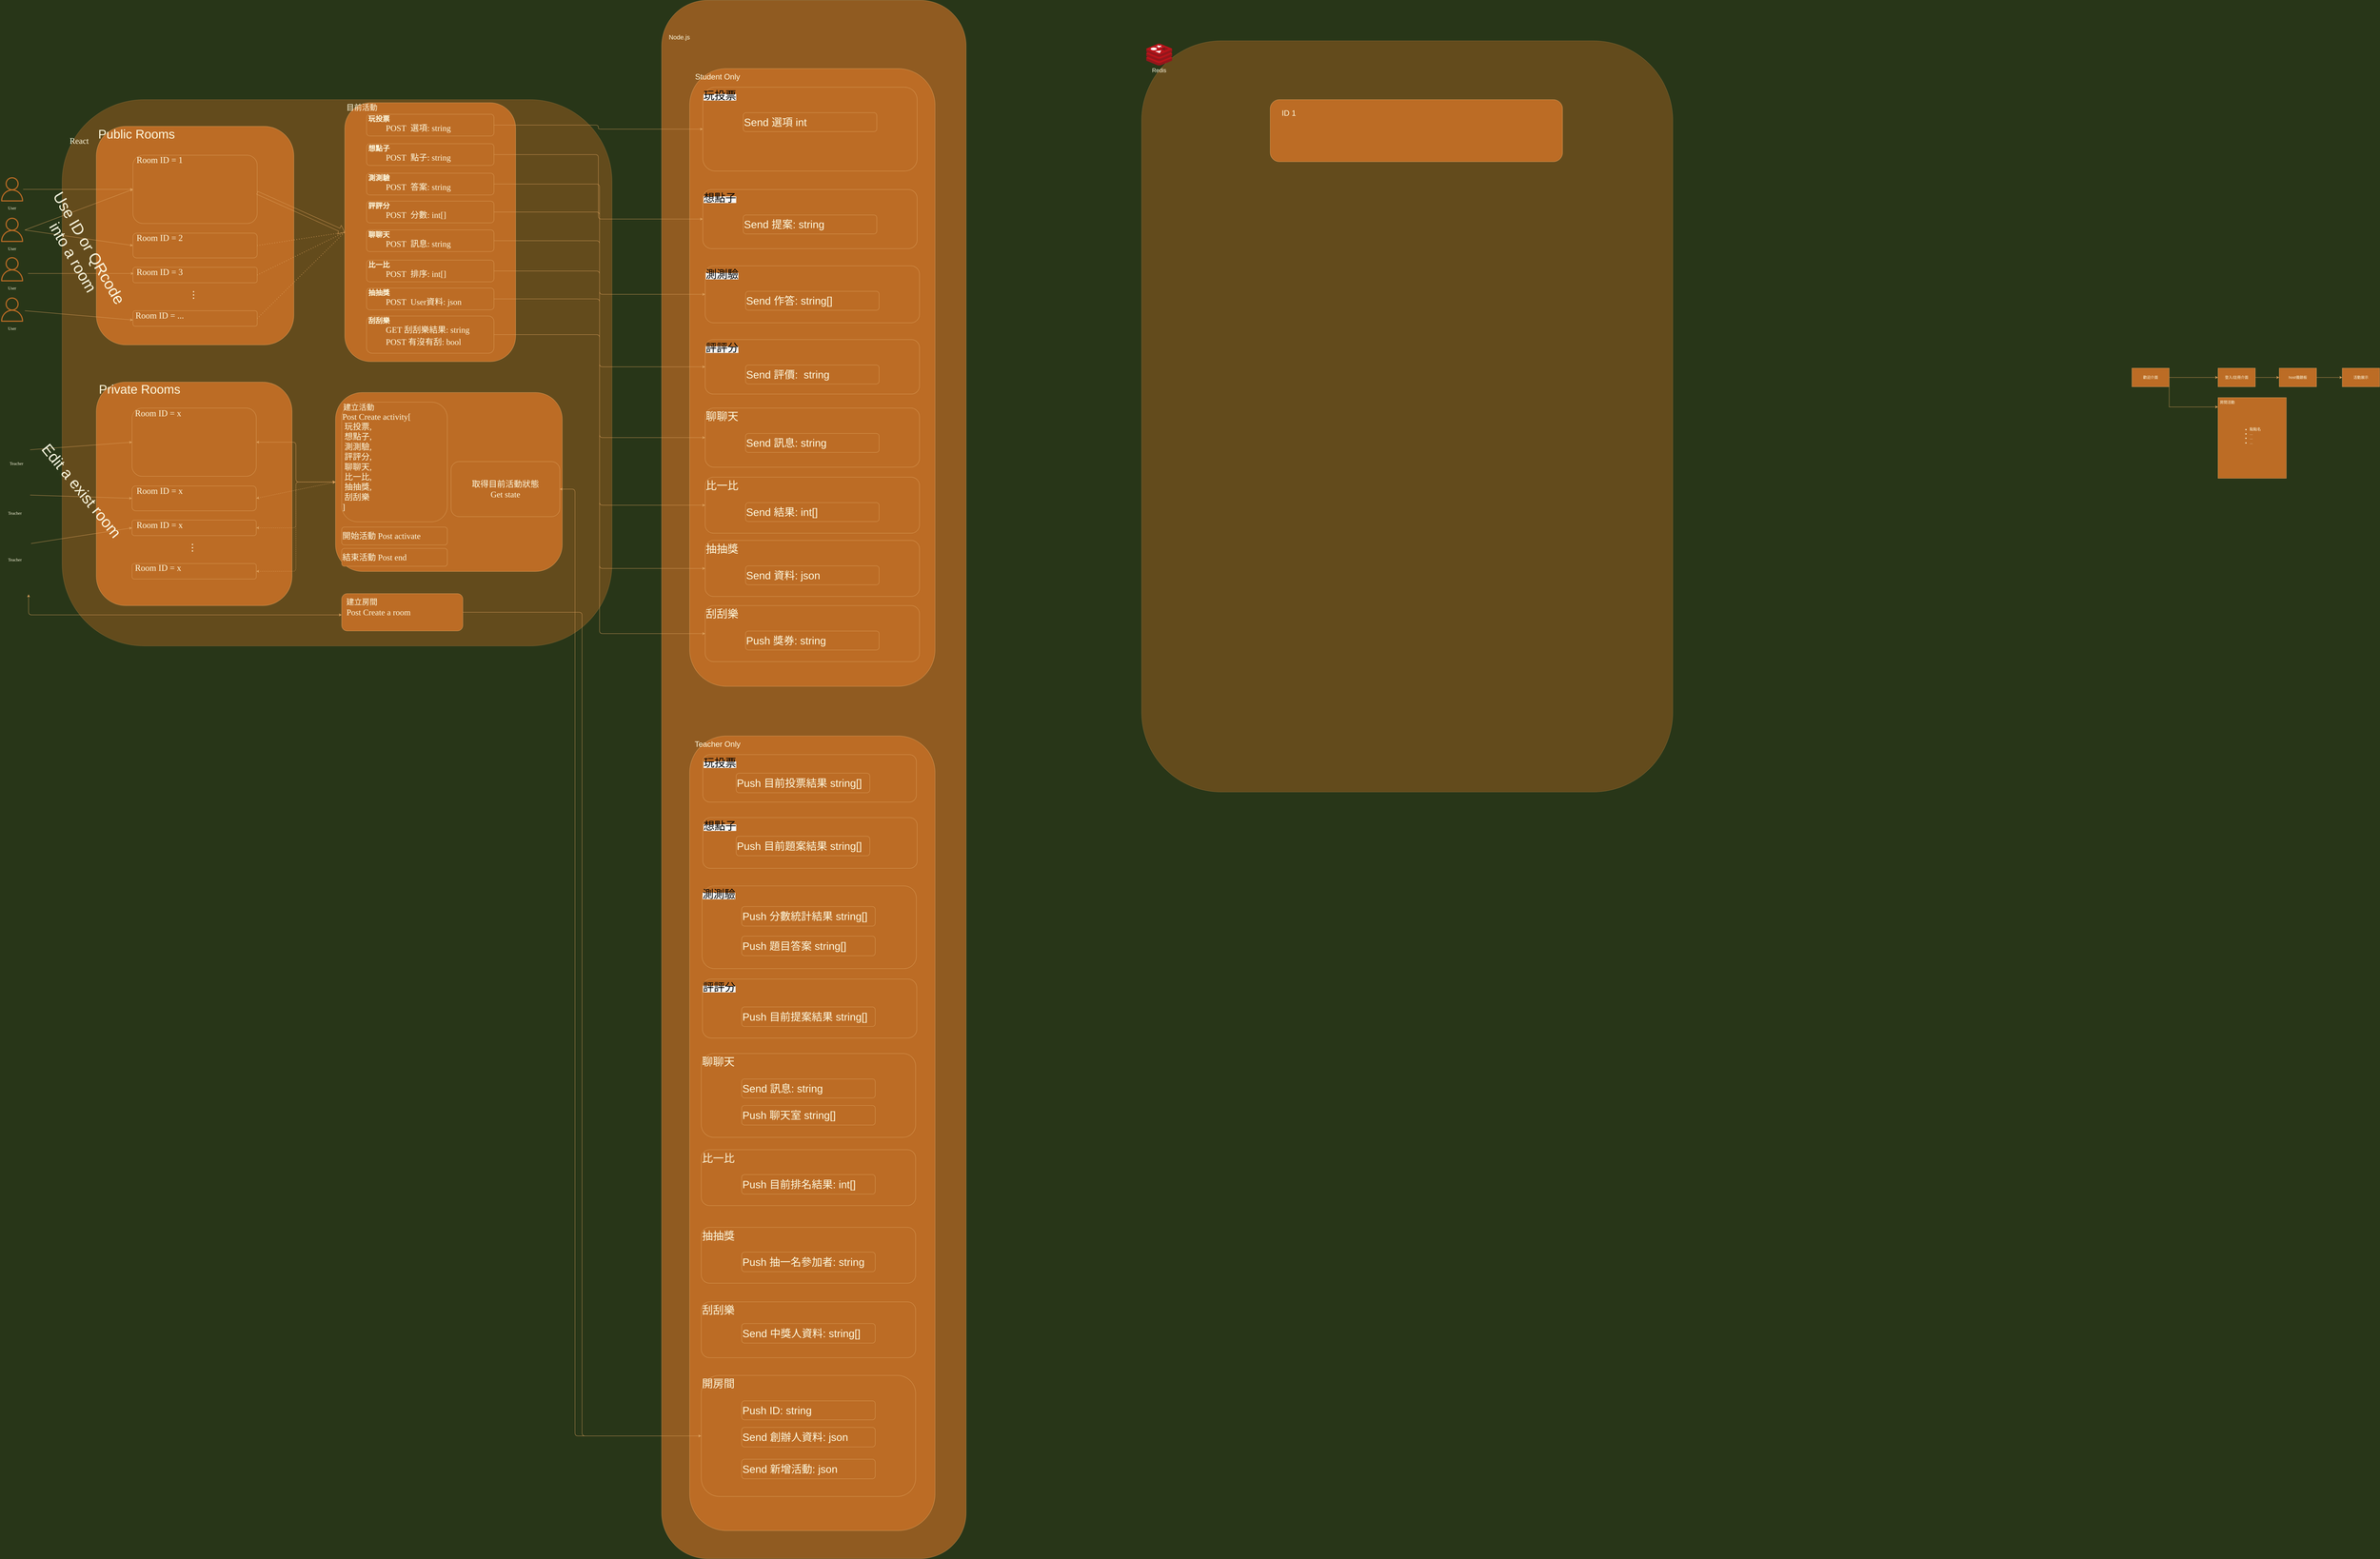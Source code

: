 <mxfile version="20.5.0" type="github">
  <diagram id="Ht1M8jgEwFfnCIfOTk4-" name="Page-1">
    <mxGraphModel dx="889" dy="496" grid="1" gridSize="10" guides="1" tooltips="1" connect="1" arrows="1" fold="1" page="1" pageScale="1" pageWidth="827" pageHeight="1169" background="#283618" math="0" shadow="0">
      <root>
        <mxCell id="0" />
        <mxCell id="1" parent="0" />
        <mxCell id="fuVhs1v6F_ChxewEycI6-27" value="" style="rounded=1;whiteSpace=wrap;html=1;opacity=40;fillColor=#BC6C25;strokeColor=#DDA15E;fontColor=#FEFAE0;" parent="1" vertex="1">
          <mxGeometry x="660" y="410" width="1770" height="1760" as="geometry" />
        </mxCell>
        <mxCell id="fuVhs1v6F_ChxewEycI6-28" value="" style="rounded=1;whiteSpace=wrap;html=1;opacity=70;fillColor=#BC6C25;strokeColor=#DDA15E;fontColor=#FEFAE0;" parent="1" vertex="1">
          <mxGeometry x="2590" y="90" width="980" height="5020" as="geometry" />
        </mxCell>
        <mxCell id="XkX3B0H1b6nI9cvKX8rv-47" value="" style="rounded=1;whiteSpace=wrap;html=1;fontSize=25;fillColor=#BC6C25;strokeColor=#DDA15E;fontColor=#FEFAE0;" parent="1" vertex="1">
          <mxGeometry x="1540" y="1353.5" width="730" height="576.5" as="geometry" />
        </mxCell>
        <mxCell id="XkX3B0H1b6nI9cvKX8rv-6" value="" style="rounded=1;whiteSpace=wrap;html=1;fillColor=#BC6C25;strokeColor=#DDA15E;fontColor=#FEFAE0;" parent="1" vertex="1">
          <mxGeometry x="2680" y="310" width="790" height="1990" as="geometry" />
        </mxCell>
        <mxCell id="5Wh0mrcsmfjm4KpivzI_-6" value="" style="outlineConnect=0;fontColor=#FEFAE0;fillColor=#BC6C25;strokeColor=none;dashed=0;verticalLabelPosition=bottom;verticalAlign=top;align=center;html=1;fontSize=12;fontStyle=0;aspect=fixed;pointerEvents=1;shape=mxgraph.aws4.user;rounded=1;" parent="1" vertex="1">
          <mxGeometry x="460" y="660" width="78" height="78" as="geometry" />
        </mxCell>
        <mxCell id="5Wh0mrcsmfjm4KpivzI_-8" value="" style="rounded=1;whiteSpace=wrap;html=1;fillColor=#BC6C25;strokeColor=#DDA15E;fontColor=#FEFAE0;" parent="1" vertex="1">
          <mxGeometry x="770" y="496" width="635.86" height="704" as="geometry" />
        </mxCell>
        <mxCell id="5Wh0mrcsmfjm4KpivzI_-15" value="" style="endArrow=classic;html=1;rounded=1;entryX=0;entryY=0.5;entryDx=0;entryDy=0;strokeColor=#DDA15E;fontColor=#FEFAE0;labelBackgroundColor=#283618;" parent="1" source="5Wh0mrcsmfjm4KpivzI_-6" target="5Wh0mrcsmfjm4KpivzI_-19" edge="1">
          <mxGeometry width="50" height="50" relative="1" as="geometry">
            <mxPoint x="530" y="710" as="sourcePoint" />
            <mxPoint x="670" y="680" as="targetPoint" />
          </mxGeometry>
        </mxCell>
        <mxCell id="5Wh0mrcsmfjm4KpivzI_-16" value="" style="shape=image;html=1;verticalAlign=top;verticalLabelPosition=bottom;imageAspect=0;aspect=fixed;image=https://cdn1.iconfinder.com/data/icons/ionicons-fill-vol-2/512/logo-react-128.png;rounded=1;fillColor=#BC6C25;strokeColor=#DDA15E;fontColor=#FEFAE0;" parent="1" vertex="1">
          <mxGeometry x="660" y="410" width="110" height="110" as="geometry" />
        </mxCell>
        <mxCell id="5Wh0mrcsmfjm4KpivzI_-18" value="&lt;font face=&quot;Comic Sans MS&quot; style=&quot;font-size: 27px;&quot;&gt;React&lt;/font&gt;" style="text;html=1;strokeColor=none;fillColor=none;align=center;verticalAlign=middle;whiteSpace=wrap;rounded=1;fontSize=27;fontColor=#FEFAE0;" parent="1" vertex="1">
          <mxGeometry x="685" y="527.5" width="60" height="30" as="geometry" />
        </mxCell>
        <mxCell id="5Wh0mrcsmfjm4KpivzI_-19" value="" style="rounded=1;whiteSpace=wrap;html=1;fontFamily=Comic Sans MS;fontSize=14;fillColor=#BC6C25;strokeColor=#DDA15E;fontColor=#FEFAE0;" parent="1" vertex="1">
          <mxGeometry x="887.93" y="589" width="400" height="220" as="geometry" />
        </mxCell>
        <mxCell id="5Wh0mrcsmfjm4KpivzI_-20" value="Room ID = 1" style="text;html=1;strokeColor=none;fillColor=none;align=center;verticalAlign=middle;whiteSpace=wrap;rounded=1;fontFamily=Comic Sans MS;fontSize=28;fontColor=#FEFAE0;" parent="1" vertex="1">
          <mxGeometry x="887.93" y="589" width="172.07" height="30" as="geometry" />
        </mxCell>
        <mxCell id="5Wh0mrcsmfjm4KpivzI_-21" value="" style="rounded=1;whiteSpace=wrap;html=1;fontFamily=Comic Sans MS;fontSize=14;fillColor=#BC6C25;strokeColor=#DDA15E;fontColor=#FEFAE0;" parent="1" vertex="1">
          <mxGeometry x="887.93" y="840" width="400" height="80" as="geometry" />
        </mxCell>
        <mxCell id="5Wh0mrcsmfjm4KpivzI_-22" value="Room ID = 2" style="text;html=1;strokeColor=none;fillColor=none;align=center;verticalAlign=middle;whiteSpace=wrap;rounded=1;fontFamily=Comic Sans MS;fontSize=28;fontColor=#FEFAE0;" parent="1" vertex="1">
          <mxGeometry x="887.93" y="840" width="172.07" height="30" as="geometry" />
        </mxCell>
        <mxCell id="5Wh0mrcsmfjm4KpivzI_-23" value="" style="rounded=1;whiteSpace=wrap;html=1;fontFamily=Comic Sans MS;fontSize=14;fillColor=#BC6C25;strokeColor=#DDA15E;fontColor=#FEFAE0;" parent="1" vertex="1">
          <mxGeometry x="887.93" y="950" width="400" height="50" as="geometry" />
        </mxCell>
        <mxCell id="5Wh0mrcsmfjm4KpivzI_-24" value="Room ID = 3" style="text;html=1;strokeColor=none;fillColor=none;align=center;verticalAlign=middle;whiteSpace=wrap;rounded=1;fontFamily=Comic Sans MS;fontSize=28;fontColor=#FEFAE0;" parent="1" vertex="1">
          <mxGeometry x="887.93" y="950" width="172.07" height="30" as="geometry" />
        </mxCell>
        <mxCell id="5Wh0mrcsmfjm4KpivzI_-26" value="&lt;h2&gt;&lt;b&gt;．．．&lt;/b&gt;&lt;/h2&gt;" style="text;html=1;strokeColor=none;fillColor=none;align=center;verticalAlign=middle;whiteSpace=wrap;rounded=1;fontFamily=Comic Sans MS;fontSize=14;rotation=90;fontColor=#FEFAE0;" parent="1" vertex="1">
          <mxGeometry x="1057.93" y="1030" width="60" height="30" as="geometry" />
        </mxCell>
        <mxCell id="5Wh0mrcsmfjm4KpivzI_-27" value="" style="rounded=1;whiteSpace=wrap;html=1;fontFamily=Comic Sans MS;fontSize=14;fillColor=#BC6C25;strokeColor=#DDA15E;fontColor=#FEFAE0;" parent="1" vertex="1">
          <mxGeometry x="887.93" y="1090" width="400" height="50" as="geometry" />
        </mxCell>
        <mxCell id="5Wh0mrcsmfjm4KpivzI_-28" value="Room ID = ..." style="text;html=1;strokeColor=none;fillColor=none;align=center;verticalAlign=middle;whiteSpace=wrap;rounded=1;fontFamily=Comic Sans MS;fontSize=28;fontColor=#FEFAE0;" parent="1" vertex="1">
          <mxGeometry x="887.93" y="1090" width="172.07" height="30" as="geometry" />
        </mxCell>
        <mxCell id="5Wh0mrcsmfjm4KpivzI_-29" value="User" style="text;html=1;strokeColor=none;fillColor=none;align=center;verticalAlign=middle;whiteSpace=wrap;rounded=1;fontFamily=Comic Sans MS;fontSize=14;fontColor=#FEFAE0;" parent="1" vertex="1">
          <mxGeometry x="469" y="745" width="60" height="30" as="geometry" />
        </mxCell>
        <mxCell id="5Wh0mrcsmfjm4KpivzI_-30" value="" style="outlineConnect=0;fontColor=#FEFAE0;fillColor=#BC6C25;strokeColor=none;dashed=0;verticalLabelPosition=bottom;verticalAlign=top;align=center;html=1;fontSize=12;fontStyle=0;aspect=fixed;pointerEvents=1;shape=mxgraph.aws4.user;rounded=1;" parent="1" vertex="1">
          <mxGeometry x="460" y="790.5" width="78" height="78" as="geometry" />
        </mxCell>
        <mxCell id="5Wh0mrcsmfjm4KpivzI_-31" value="User" style="text;html=1;strokeColor=none;fillColor=none;align=center;verticalAlign=middle;whiteSpace=wrap;rounded=1;fontFamily=Comic Sans MS;fontSize=14;fontColor=#FEFAE0;" parent="1" vertex="1">
          <mxGeometry x="469" y="875.5" width="60" height="30" as="geometry" />
        </mxCell>
        <mxCell id="5Wh0mrcsmfjm4KpivzI_-32" value="" style="outlineConnect=0;fontColor=#FEFAE0;fillColor=#BC6C25;strokeColor=none;dashed=0;verticalLabelPosition=bottom;verticalAlign=top;align=center;html=1;fontSize=12;fontStyle=0;aspect=fixed;pointerEvents=1;shape=mxgraph.aws4.user;rounded=1;" parent="1" vertex="1">
          <mxGeometry x="460" y="917.5" width="78" height="78" as="geometry" />
        </mxCell>
        <mxCell id="5Wh0mrcsmfjm4KpivzI_-33" value="User" style="text;html=1;strokeColor=none;fillColor=none;align=center;verticalAlign=middle;whiteSpace=wrap;rounded=1;fontFamily=Comic Sans MS;fontSize=14;fontColor=#FEFAE0;" parent="1" vertex="1">
          <mxGeometry x="469" y="1002.5" width="60" height="30" as="geometry" />
        </mxCell>
        <mxCell id="5Wh0mrcsmfjm4KpivzI_-34" value="" style="outlineConnect=0;fontColor=#FEFAE0;fillColor=#BC6C25;strokeColor=none;dashed=0;verticalLabelPosition=bottom;verticalAlign=top;align=center;html=1;fontSize=12;fontStyle=0;aspect=fixed;pointerEvents=1;shape=mxgraph.aws4.user;rounded=1;" parent="1" vertex="1">
          <mxGeometry x="460" y="1047.5" width="78" height="78" as="geometry" />
        </mxCell>
        <mxCell id="5Wh0mrcsmfjm4KpivzI_-35" value="User" style="text;html=1;strokeColor=none;fillColor=none;align=center;verticalAlign=middle;whiteSpace=wrap;rounded=1;fontFamily=Comic Sans MS;fontSize=14;fontColor=#FEFAE0;" parent="1" vertex="1">
          <mxGeometry x="469" y="1132.5" width="60" height="30" as="geometry" />
        </mxCell>
        <mxCell id="5Wh0mrcsmfjm4KpivzI_-36" value="" style="endArrow=classic;html=1;rounded=1;entryX=0;entryY=0.5;entryDx=0;entryDy=0;strokeColor=#DDA15E;fontColor=#FEFAE0;labelBackgroundColor=#283618;" parent="1" target="5Wh0mrcsmfjm4KpivzI_-19" edge="1">
          <mxGeometry width="50" height="50" relative="1" as="geometry">
            <mxPoint x="540" y="830" as="sourcePoint" />
            <mxPoint x="880" y="700" as="targetPoint" />
          </mxGeometry>
        </mxCell>
        <mxCell id="5Wh0mrcsmfjm4KpivzI_-37" value="" style="endArrow=classic;html=1;rounded=1;entryX=0;entryY=0.5;entryDx=0;entryDy=0;strokeColor=#DDA15E;fontColor=#FEFAE0;labelBackgroundColor=#283618;" parent="1" target="5Wh0mrcsmfjm4KpivzI_-21" edge="1">
          <mxGeometry width="50" height="50" relative="1" as="geometry">
            <mxPoint x="540" y="830" as="sourcePoint" />
            <mxPoint x="907.93" y="719" as="targetPoint" />
          </mxGeometry>
        </mxCell>
        <mxCell id="5Wh0mrcsmfjm4KpivzI_-38" value="" style="endArrow=classic;html=1;rounded=1;startArrow=none;strokeColor=#DDA15E;fontColor=#FEFAE0;labelBackgroundColor=#283618;" parent="1" edge="1">
          <mxGeometry width="50" height="50" relative="1" as="geometry">
            <mxPoint x="550" y="970" as="sourcePoint" />
            <mxPoint x="890" y="970" as="targetPoint" />
          </mxGeometry>
        </mxCell>
        <mxCell id="5Wh0mrcsmfjm4KpivzI_-39" value="" style="endArrow=classic;html=1;rounded=1;entryX=0;entryY=1;entryDx=0;entryDy=0;strokeColor=#DDA15E;fontColor=#FEFAE0;labelBackgroundColor=#283618;" parent="1" target="5Wh0mrcsmfjm4KpivzI_-28" edge="1">
          <mxGeometry width="50" height="50" relative="1" as="geometry">
            <mxPoint x="540" y="1090" as="sourcePoint" />
            <mxPoint x="907.93" y="900" as="targetPoint" />
          </mxGeometry>
        </mxCell>
        <mxCell id="5Wh0mrcsmfjm4KpivzI_-41" value="" style="rounded=1;whiteSpace=wrap;html=1;fontFamily=Comic Sans MS;fontSize=27;fillColor=#BC6C25;strokeColor=#DDA15E;fontColor=#FEFAE0;" parent="1" vertex="1">
          <mxGeometry x="1570" y="420" width="550" height="834" as="geometry" />
        </mxCell>
        <mxCell id="1ETRR-laWad6IkY5app9-29" style="edgeStyle=orthogonalEdgeStyle;rounded=1;orthogonalLoop=1;jettySize=auto;html=1;exitX=1;exitY=0.5;exitDx=0;exitDy=0;entryX=0;entryY=0.5;entryDx=0;entryDy=0;strokeColor=#DDA15E;fontColor=#FEFAE0;labelBackgroundColor=#283618;" parent="1" source="5Wh0mrcsmfjm4KpivzI_-43" target="oOg_w1RRhppFvz-jQBfn-1" edge="1">
          <mxGeometry relative="1" as="geometry" />
        </mxCell>
        <mxCell id="5Wh0mrcsmfjm4KpivzI_-43" value="" style="rounded=1;whiteSpace=wrap;html=1;fontFamily=Comic Sans MS;fontSize=27;fillColor=#BC6C25;strokeColor=#DDA15E;fontColor=#FEFAE0;" parent="1" vertex="1">
          <mxGeometry x="1640" y="457" width="410" height="70" as="geometry" />
        </mxCell>
        <mxCell id="5Wh0mrcsmfjm4KpivzI_-44" value="&lt;font face=&quot;Verdana&quot; style=&quot;font-size: 23px;&quot;&gt;玩投票&lt;/font&gt;" style="text;html=1;strokeColor=none;fillColor=none;align=center;verticalAlign=middle;whiteSpace=wrap;rounded=1;fontFamily=Comic Sans MS;fontSize=23;fontStyle=1;fontColor=#FEFAE0;" parent="1" vertex="1">
          <mxGeometry x="1630" y="457" width="100" height="30" as="geometry" />
        </mxCell>
        <mxCell id="5Wh0mrcsmfjm4KpivzI_-45" value="POST&amp;nbsp; 選項: string" style="text;html=1;strokeColor=none;fillColor=none;align=left;verticalAlign=middle;whiteSpace=wrap;rounded=1;fontFamily=Verdana;fontSize=27;fontColor=#FEFAE0;" parent="1" vertex="1">
          <mxGeometry x="1700" y="487" width="260" height="30" as="geometry" />
        </mxCell>
        <mxCell id="5Wh0mrcsmfjm4KpivzI_-46" value="" style="rounded=1;whiteSpace=wrap;html=1;fontFamily=Verdana;fontSize=14;fillColor=#BC6C25;strokeColor=#DDA15E;fontColor=#FEFAE0;" parent="1" vertex="1">
          <mxGeometry x="770" y="1320" width="630" height="720" as="geometry" />
        </mxCell>
        <mxCell id="5Wh0mrcsmfjm4KpivzI_-50" value="" style="shape=image;html=1;verticalAlign=top;verticalLabelPosition=bottom;imageAspect=0;aspect=fixed;image=https://cdn4.iconfinder.com/data/icons/education-and-school-glyph-24-px/24/Instructor_professor_teacher_teaching_tutor_-128.png;fontFamily=Verdana;fontSize=14;rounded=1;fillColor=#BC6C25;strokeColor=#DDA15E;fontColor=#FEFAE0;" parent="1" vertex="1">
          <mxGeometry x="474" y="1480" width="88" height="88" as="geometry" />
        </mxCell>
        <mxCell id="5Wh0mrcsmfjm4KpivzI_-51" value="Teacher" style="text;html=1;strokeColor=none;fillColor=none;align=center;verticalAlign=middle;whiteSpace=wrap;rounded=1;fontFamily=Verdana;fontSize=14;fontColor=#FEFAE0;" parent="1" vertex="1">
          <mxGeometry x="483" y="1568" width="60" height="30" as="geometry" />
        </mxCell>
        <mxCell id="5Wh0mrcsmfjm4KpivzI_-52" value="" style="shape=image;html=1;verticalAlign=top;verticalLabelPosition=bottom;imageAspect=0;aspect=fixed;image=https://cdn4.iconfinder.com/data/icons/education-and-school-glyph-24-px/24/Instructor_professor_teacher_teaching_tutor_-128.png;fontFamily=Verdana;fontSize=14;rounded=1;fillColor=#BC6C25;strokeColor=#DDA15E;fontColor=#FEFAE0;" parent="1" vertex="1">
          <mxGeometry x="469" y="1640" width="88" height="88" as="geometry" />
        </mxCell>
        <mxCell id="5Wh0mrcsmfjm4KpivzI_-53" value="Teacher" style="text;html=1;strokeColor=none;fillColor=none;align=center;verticalAlign=middle;whiteSpace=wrap;rounded=1;fontFamily=Verdana;fontSize=14;fontColor=#FEFAE0;" parent="1" vertex="1">
          <mxGeometry x="478" y="1728" width="60" height="30" as="geometry" />
        </mxCell>
        <mxCell id="5Wh0mrcsmfjm4KpivzI_-54" value="" style="shape=image;html=1;verticalAlign=top;verticalLabelPosition=bottom;imageAspect=0;aspect=fixed;image=https://cdn4.iconfinder.com/data/icons/education-and-school-glyph-24-px/24/Instructor_professor_teacher_teaching_tutor_-128.png;fontFamily=Verdana;fontSize=14;rounded=1;fillColor=#BC6C25;strokeColor=#DDA15E;fontColor=#FEFAE0;" parent="1" vertex="1">
          <mxGeometry x="469" y="1790" width="88" height="88" as="geometry" />
        </mxCell>
        <mxCell id="5Wh0mrcsmfjm4KpivzI_-55" value="Teacher" style="text;html=1;strokeColor=none;fillColor=none;align=center;verticalAlign=middle;whiteSpace=wrap;rounded=1;fontFamily=Verdana;fontSize=14;fontColor=#FEFAE0;" parent="1" vertex="1">
          <mxGeometry x="478" y="1878" width="60" height="30" as="geometry" />
        </mxCell>
        <mxCell id="1ETRR-laWad6IkY5app9-30" style="edgeStyle=orthogonalEdgeStyle;rounded=1;orthogonalLoop=1;jettySize=auto;html=1;exitX=1;exitY=0.5;exitDx=0;exitDy=0;entryX=0;entryY=0.5;entryDx=0;entryDy=0;strokeColor=#DDA15E;fontColor=#FEFAE0;labelBackgroundColor=#283618;" parent="1" source="fuVhs1v6F_ChxewEycI6-5" target="oOg_w1RRhppFvz-jQBfn-16" edge="1">
          <mxGeometry relative="1" as="geometry" />
        </mxCell>
        <mxCell id="fuVhs1v6F_ChxewEycI6-5" value="" style="rounded=1;whiteSpace=wrap;html=1;fontFamily=Comic Sans MS;fontSize=27;fillColor=#BC6C25;strokeColor=#DDA15E;fontColor=#FEFAE0;" parent="1" vertex="1">
          <mxGeometry x="1640" y="552" width="410" height="70" as="geometry" />
        </mxCell>
        <mxCell id="fuVhs1v6F_ChxewEycI6-6" value="&lt;font face=&quot;Verdana&quot; style=&quot;font-size: 23px;&quot;&gt;想點子&lt;/font&gt;" style="text;html=1;strokeColor=none;fillColor=none;align=center;verticalAlign=middle;whiteSpace=wrap;rounded=1;fontFamily=Comic Sans MS;fontSize=23;fontStyle=1;fontColor=#FEFAE0;" parent="1" vertex="1">
          <mxGeometry x="1630" y="552" width="100" height="30" as="geometry" />
        </mxCell>
        <mxCell id="fuVhs1v6F_ChxewEycI6-7" value="POST&amp;nbsp; 點子: string" style="text;html=1;strokeColor=none;fillColor=none;align=left;verticalAlign=middle;whiteSpace=wrap;rounded=1;fontFamily=Verdana;fontSize=27;fontColor=#FEFAE0;" parent="1" vertex="1">
          <mxGeometry x="1700" y="582" width="260" height="30" as="geometry" />
        </mxCell>
        <mxCell id="1ETRR-laWad6IkY5app9-31" style="edgeStyle=orthogonalEdgeStyle;rounded=1;orthogonalLoop=1;jettySize=auto;html=1;exitX=1;exitY=0.5;exitDx=0;exitDy=0;entryX=0;entryY=0.5;entryDx=0;entryDy=0;strokeColor=#DDA15E;fontColor=#FEFAE0;labelBackgroundColor=#283618;" parent="1" source="fuVhs1v6F_ChxewEycI6-8" target="oOg_w1RRhppFvz-jQBfn-20" edge="1">
          <mxGeometry relative="1" as="geometry" />
        </mxCell>
        <mxCell id="fuVhs1v6F_ChxewEycI6-8" value="" style="rounded=1;whiteSpace=wrap;html=1;fontFamily=Comic Sans MS;fontSize=27;fillColor=#BC6C25;strokeColor=#DDA15E;fontColor=#FEFAE0;" parent="1" vertex="1">
          <mxGeometry x="1640" y="647" width="410" height="70" as="geometry" />
        </mxCell>
        <mxCell id="fuVhs1v6F_ChxewEycI6-9" value="&lt;font face=&quot;Verdana&quot; style=&quot;font-size: 23px;&quot;&gt;測測驗&lt;/font&gt;" style="text;html=1;strokeColor=none;fillColor=none;align=center;verticalAlign=middle;whiteSpace=wrap;rounded=1;fontFamily=Comic Sans MS;fontSize=23;fontStyle=1;fontColor=#FEFAE0;" parent="1" vertex="1">
          <mxGeometry x="1630" y="647" width="100" height="30" as="geometry" />
        </mxCell>
        <mxCell id="fuVhs1v6F_ChxewEycI6-10" value="POST&amp;nbsp; 答案: string" style="text;html=1;strokeColor=none;fillColor=none;align=left;verticalAlign=middle;whiteSpace=wrap;rounded=1;fontFamily=Verdana;fontSize=27;fontColor=#FEFAE0;" parent="1" vertex="1">
          <mxGeometry x="1700" y="677" width="270" height="30" as="geometry" />
        </mxCell>
        <mxCell id="1ETRR-laWad6IkY5app9-32" style="edgeStyle=orthogonalEdgeStyle;rounded=1;orthogonalLoop=1;jettySize=auto;html=1;exitX=1;exitY=0.5;exitDx=0;exitDy=0;entryX=0;entryY=0.5;entryDx=0;entryDy=0;strokeColor=#DDA15E;fontColor=#FEFAE0;labelBackgroundColor=#283618;" parent="1" source="fuVhs1v6F_ChxewEycI6-11" target="oOg_w1RRhppFvz-jQBfn-25" edge="1">
          <mxGeometry relative="1" as="geometry" />
        </mxCell>
        <mxCell id="fuVhs1v6F_ChxewEycI6-11" value="" style="rounded=1;whiteSpace=wrap;html=1;fontFamily=Comic Sans MS;fontSize=27;fillColor=#BC6C25;strokeColor=#DDA15E;fontColor=#FEFAE0;" parent="1" vertex="1">
          <mxGeometry x="1640" y="737" width="410" height="70" as="geometry" />
        </mxCell>
        <mxCell id="fuVhs1v6F_ChxewEycI6-12" value="&lt;font face=&quot;Verdana&quot; style=&quot;font-size: 23px;&quot;&gt;評評分&lt;/font&gt;" style="text;html=1;strokeColor=none;fillColor=none;align=center;verticalAlign=middle;whiteSpace=wrap;rounded=1;fontFamily=Comic Sans MS;fontSize=23;fontStyle=1;fontColor=#FEFAE0;" parent="1" vertex="1">
          <mxGeometry x="1630" y="737" width="100" height="30" as="geometry" />
        </mxCell>
        <mxCell id="fuVhs1v6F_ChxewEycI6-13" value="POST&amp;nbsp; 分數: int[]" style="text;html=1;strokeColor=none;fillColor=none;align=left;verticalAlign=middle;whiteSpace=wrap;rounded=1;fontFamily=Verdana;fontSize=27;fontColor=#FEFAE0;" parent="1" vertex="1">
          <mxGeometry x="1700" y="767" width="270" height="30" as="geometry" />
        </mxCell>
        <mxCell id="1ETRR-laWad6IkY5app9-33" style="edgeStyle=orthogonalEdgeStyle;rounded=1;orthogonalLoop=1;jettySize=auto;html=1;exitX=1;exitY=0.5;exitDx=0;exitDy=0;entryX=0;entryY=0.5;entryDx=0;entryDy=0;strokeColor=#DDA15E;fontColor=#FEFAE0;labelBackgroundColor=#283618;" parent="1" source="fuVhs1v6F_ChxewEycI6-14" target="oOg_w1RRhppFvz-jQBfn-29" edge="1">
          <mxGeometry relative="1" as="geometry" />
        </mxCell>
        <mxCell id="fuVhs1v6F_ChxewEycI6-14" value="" style="rounded=1;whiteSpace=wrap;html=1;fontFamily=Comic Sans MS;fontSize=27;fillColor=#BC6C25;strokeColor=#DDA15E;fontColor=#FEFAE0;" parent="1" vertex="1">
          <mxGeometry x="1640" y="829.5" width="410" height="70" as="geometry" />
        </mxCell>
        <mxCell id="fuVhs1v6F_ChxewEycI6-15" value="&lt;font face=&quot;Verdana&quot; style=&quot;font-size: 23px;&quot;&gt;聊聊天&lt;/font&gt;" style="text;html=1;strokeColor=none;fillColor=none;align=center;verticalAlign=middle;whiteSpace=wrap;rounded=1;fontFamily=Comic Sans MS;fontSize=23;fontStyle=1;fontColor=#FEFAE0;" parent="1" vertex="1">
          <mxGeometry x="1630" y="829.5" width="100" height="30" as="geometry" />
        </mxCell>
        <mxCell id="fuVhs1v6F_ChxewEycI6-16" value="POST&amp;nbsp; 訊息: string" style="text;html=1;strokeColor=none;fillColor=none;align=left;verticalAlign=middle;whiteSpace=wrap;rounded=1;fontFamily=Verdana;fontSize=27;fontColor=#FEFAE0;" parent="1" vertex="1">
          <mxGeometry x="1700" y="859.5" width="270" height="30" as="geometry" />
        </mxCell>
        <mxCell id="1ETRR-laWad6IkY5app9-34" style="edgeStyle=orthogonalEdgeStyle;rounded=1;orthogonalLoop=1;jettySize=auto;html=1;exitX=1;exitY=0.5;exitDx=0;exitDy=0;entryX=0;entryY=0.5;entryDx=0;entryDy=0;strokeColor=#DDA15E;fontColor=#FEFAE0;labelBackgroundColor=#283618;" parent="1" source="fuVhs1v6F_ChxewEycI6-17" target="oOg_w1RRhppFvz-jQBfn-41" edge="1">
          <mxGeometry relative="1" as="geometry" />
        </mxCell>
        <mxCell id="fuVhs1v6F_ChxewEycI6-17" value="" style="rounded=1;whiteSpace=wrap;html=1;fontFamily=Comic Sans MS;fontSize=27;fillColor=#BC6C25;strokeColor=#DDA15E;fontColor=#FEFAE0;" parent="1" vertex="1">
          <mxGeometry x="1640" y="927" width="410" height="70" as="geometry" />
        </mxCell>
        <mxCell id="fuVhs1v6F_ChxewEycI6-18" value="&lt;font face=&quot;Verdana&quot; style=&quot;font-size: 23px;&quot;&gt;比一比&lt;/font&gt;" style="text;html=1;strokeColor=none;fillColor=none;align=center;verticalAlign=middle;whiteSpace=wrap;rounded=1;fontFamily=Comic Sans MS;fontSize=23;fontStyle=1;fontColor=#FEFAE0;" parent="1" vertex="1">
          <mxGeometry x="1630" y="927" width="100" height="30" as="geometry" />
        </mxCell>
        <mxCell id="fuVhs1v6F_ChxewEycI6-19" value="POST&amp;nbsp; 排序: int[]" style="text;html=1;strokeColor=none;fillColor=none;align=left;verticalAlign=middle;whiteSpace=wrap;rounded=1;fontFamily=Verdana;fontSize=27;fontColor=#FEFAE0;" parent="1" vertex="1">
          <mxGeometry x="1700" y="957" width="260" height="30" as="geometry" />
        </mxCell>
        <mxCell id="1ETRR-laWad6IkY5app9-35" style="edgeStyle=orthogonalEdgeStyle;rounded=1;orthogonalLoop=1;jettySize=auto;html=1;exitX=1;exitY=0.5;exitDx=0;exitDy=0;entryX=0;entryY=0.5;entryDx=0;entryDy=0;strokeColor=#DDA15E;fontColor=#FEFAE0;labelBackgroundColor=#283618;" parent="1" source="fuVhs1v6F_ChxewEycI6-20" target="oOg_w1RRhppFvz-jQBfn-37" edge="1">
          <mxGeometry relative="1" as="geometry" />
        </mxCell>
        <mxCell id="fuVhs1v6F_ChxewEycI6-20" value="" style="rounded=1;whiteSpace=wrap;html=1;fontFamily=Comic Sans MS;fontSize=27;fillColor=#BC6C25;strokeColor=#DDA15E;fontColor=#FEFAE0;" parent="1" vertex="1">
          <mxGeometry x="1640" y="1017" width="410" height="70" as="geometry" />
        </mxCell>
        <mxCell id="fuVhs1v6F_ChxewEycI6-21" value="&lt;font face=&quot;Verdana&quot; style=&quot;font-size: 23px;&quot;&gt;抽抽獎&lt;/font&gt;" style="text;html=1;strokeColor=none;fillColor=none;align=center;verticalAlign=middle;whiteSpace=wrap;rounded=1;fontFamily=Comic Sans MS;fontSize=23;fontStyle=1;fontColor=#FEFAE0;" parent="1" vertex="1">
          <mxGeometry x="1630" y="1017" width="100" height="30" as="geometry" />
        </mxCell>
        <mxCell id="fuVhs1v6F_ChxewEycI6-22" value="POST&amp;nbsp; User資料: json" style="text;html=1;strokeColor=none;fillColor=none;align=left;verticalAlign=middle;whiteSpace=wrap;rounded=1;fontFamily=Verdana;fontSize=27;fontColor=#FEFAE0;" parent="1" vertex="1">
          <mxGeometry x="1700" y="1047" width="310" height="30" as="geometry" />
        </mxCell>
        <mxCell id="1ETRR-laWad6IkY5app9-37" style="edgeStyle=orthogonalEdgeStyle;rounded=1;orthogonalLoop=1;jettySize=auto;html=1;exitX=1;exitY=0.5;exitDx=0;exitDy=0;entryX=0;entryY=0.5;entryDx=0;entryDy=0;strokeColor=#DDA15E;fontColor=#FEFAE0;labelBackgroundColor=#283618;" parent="1" source="fuVhs1v6F_ChxewEycI6-23" target="oOg_w1RRhppFvz-jQBfn-33" edge="1">
          <mxGeometry relative="1" as="geometry" />
        </mxCell>
        <mxCell id="fuVhs1v6F_ChxewEycI6-23" value="" style="rounded=1;whiteSpace=wrap;html=1;fontFamily=Comic Sans MS;fontSize=27;fillColor=#BC6C25;strokeColor=#DDA15E;fontColor=#FEFAE0;" parent="1" vertex="1">
          <mxGeometry x="1640" y="1107" width="410" height="120" as="geometry" />
        </mxCell>
        <mxCell id="fuVhs1v6F_ChxewEycI6-24" value="&lt;font face=&quot;Verdana&quot; style=&quot;font-size: 23px;&quot;&gt;刮刮樂&lt;/font&gt;" style="text;html=1;strokeColor=none;fillColor=none;align=center;verticalAlign=middle;whiteSpace=wrap;rounded=1;fontFamily=Comic Sans MS;fontSize=23;fontStyle=1;fontColor=#FEFAE0;" parent="1" vertex="1">
          <mxGeometry x="1630" y="1107" width="100" height="30" as="geometry" />
        </mxCell>
        <mxCell id="fuVhs1v6F_ChxewEycI6-25" value="GET&lt;span style=&quot;white-space: pre; font-size: 27px;&quot;&gt; &lt;/span&gt;刮刮樂結果: string&amp;nbsp;" style="text;html=1;strokeColor=none;fillColor=none;align=left;verticalAlign=middle;whiteSpace=wrap;rounded=1;fontFamily=Verdana;fontSize=27;fontColor=#FEFAE0;" parent="1" vertex="1">
          <mxGeometry x="1700" y="1137" width="330" height="30" as="geometry" />
        </mxCell>
        <mxCell id="fuVhs1v6F_ChxewEycI6-26" value="POST 有沒有刮: bool&amp;nbsp;" style="text;html=1;strokeColor=none;fillColor=none;align=left;verticalAlign=middle;whiteSpace=wrap;rounded=1;fontFamily=Verdana;fontSize=27;fontColor=#FEFAE0;" parent="1" vertex="1">
          <mxGeometry x="1700" y="1176" width="310" height="30" as="geometry" />
        </mxCell>
        <mxCell id="Qel08UWcGqEZ8Sk4PbpH-2" value="" style="shape=image;html=1;verticalAlign=top;verticalLabelPosition=bottom;imageAspect=0;aspect=fixed;image=https://cdn2.iconfinder.com/data/icons/boxicons-logos/24/bxl-nodejs-128.png;rounded=1;fillColor=#BC6C25;strokeColor=#DDA15E;fontColor=#FEFAE0;" parent="1" vertex="1">
          <mxGeometry x="2590" y="89.5" width="113" height="113" as="geometry" />
        </mxCell>
        <mxCell id="Qel08UWcGqEZ8Sk4PbpH-9" value="&lt;font style=&quot;font-size: 25px;&quot;&gt;目前活動&lt;/font&gt;" style="text;html=1;strokeColor=none;fillColor=none;align=center;verticalAlign=middle;whiteSpace=wrap;rounded=1;fontSize=25;fontColor=#FEFAE0;" parent="1" vertex="1">
          <mxGeometry x="1570" y="420" width="110" height="27" as="geometry" />
        </mxCell>
        <mxCell id="Qel08UWcGqEZ8Sk4PbpH-10" value="&lt;font style=&quot;font-size: 40px;&quot;&gt;Public Rooms&amp;nbsp;&lt;/font&gt;" style="text;html=1;strokeColor=none;fillColor=none;align=center;verticalAlign=middle;whiteSpace=wrap;rounded=1;fontColor=#FEFAE0;" parent="1" vertex="1">
          <mxGeometry x="760" y="496" width="290" height="47" as="geometry" />
        </mxCell>
        <mxCell id="Qel08UWcGqEZ8Sk4PbpH-11" value="" style="shape=flexArrow;endArrow=classic;html=1;exitX=1;exitY=0.55;exitDx=0;exitDy=0;exitPerimeter=0;entryX=0;entryY=0.5;entryDx=0;entryDy=0;rounded=1;strokeColor=#DDA15E;fontColor=#FEFAE0;labelBackgroundColor=#283618;" parent="1" source="5Wh0mrcsmfjm4KpivzI_-19" target="5Wh0mrcsmfjm4KpivzI_-41" edge="1">
          <mxGeometry width="50" height="50" relative="1" as="geometry">
            <mxPoint x="1460" y="840" as="sourcePoint" />
            <mxPoint x="1510" y="790" as="targetPoint" />
          </mxGeometry>
        </mxCell>
        <mxCell id="Qel08UWcGqEZ8Sk4PbpH-12" value="" style="endArrow=none;dashed=1;html=1;dashPattern=1 3;strokeWidth=2;exitX=1;exitY=0.5;exitDx=0;exitDy=0;entryX=0;entryY=0.5;entryDx=0;entryDy=0;rounded=1;strokeColor=#DDA15E;fontColor=#FEFAE0;labelBackgroundColor=#283618;" parent="1" source="5Wh0mrcsmfjm4KpivzI_-21" target="5Wh0mrcsmfjm4KpivzI_-41" edge="1">
          <mxGeometry width="50" height="50" relative="1" as="geometry">
            <mxPoint x="1460" y="840" as="sourcePoint" />
            <mxPoint x="1510" y="790" as="targetPoint" />
          </mxGeometry>
        </mxCell>
        <mxCell id="Qel08UWcGqEZ8Sk4PbpH-13" value="" style="endArrow=none;dashed=1;html=1;dashPattern=1 3;strokeWidth=2;exitX=1;exitY=0.5;exitDx=0;exitDy=0;entryX=0;entryY=0.5;entryDx=0;entryDy=0;rounded=1;strokeColor=#DDA15E;fontColor=#FEFAE0;labelBackgroundColor=#283618;" parent="1" source="5Wh0mrcsmfjm4KpivzI_-23" target="5Wh0mrcsmfjm4KpivzI_-41" edge="1">
          <mxGeometry width="50" height="50" relative="1" as="geometry">
            <mxPoint x="1297.93" y="890" as="sourcePoint" />
            <mxPoint x="1570" y="880" as="targetPoint" />
          </mxGeometry>
        </mxCell>
        <mxCell id="Qel08UWcGqEZ8Sk4PbpH-14" value="" style="endArrow=none;dashed=1;html=1;dashPattern=1 3;strokeWidth=2;exitX=1;exitY=0.5;exitDx=0;exitDy=0;entryX=0;entryY=0.5;entryDx=0;entryDy=0;rounded=1;strokeColor=#DDA15E;fontColor=#FEFAE0;labelBackgroundColor=#283618;" parent="1" source="5Wh0mrcsmfjm4KpivzI_-27" target="5Wh0mrcsmfjm4KpivzI_-41" edge="1">
          <mxGeometry width="50" height="50" relative="1" as="geometry">
            <mxPoint x="1297.93" y="985" as="sourcePoint" />
            <mxPoint x="1580" y="890" as="targetPoint" />
          </mxGeometry>
        </mxCell>
        <mxCell id="Qel08UWcGqEZ8Sk4PbpH-15" value="&lt;font style=&quot;font-size: 20px;&quot;&gt;Node.js&lt;/font&gt;" style="text;html=1;strokeColor=none;fillColor=none;align=center;verticalAlign=middle;whiteSpace=wrap;rounded=1;fontSize=20;fontColor=#FEFAE0;" parent="1" vertex="1">
          <mxGeometry x="2626.5" y="197.5" width="40" height="20" as="geometry" />
        </mxCell>
        <mxCell id="Qel08UWcGqEZ8Sk4PbpH-18" value="" style="rounded=1;whiteSpace=wrap;html=1;opacity=40;fillColor=#BC6C25;strokeColor=#DDA15E;fontColor=#FEFAE0;" parent="1" vertex="1">
          <mxGeometry x="4135" y="220.5" width="1710" height="2420" as="geometry" />
        </mxCell>
        <mxCell id="Qel08UWcGqEZ8Sk4PbpH-19" value="" style="aspect=fixed;html=1;points=[];align=center;image;fontSize=12;image=img/lib/mscae/Cache_Redis_Product.svg;rounded=1;fillColor=#BC6C25;strokeColor=#DDA15E;fontColor=#FEFAE0;labelBackgroundColor=#283618;" parent="1" vertex="1">
          <mxGeometry x="4150" y="230" width="83.33" height="70" as="geometry" />
        </mxCell>
        <mxCell id="Qel08UWcGqEZ8Sk4PbpH-20" value="&lt;font style=&quot;font-size: 18px&quot;&gt;Redis&lt;/font&gt;" style="text;html=1;strokeColor=none;fillColor=none;align=center;verticalAlign=middle;whiteSpace=wrap;rounded=1;fontColor=#FEFAE0;" parent="1" vertex="1">
          <mxGeometry x="4165" y="297" width="53.33" height="38" as="geometry" />
        </mxCell>
        <mxCell id="oOg_w1RRhppFvz-jQBfn-1" value="" style="rounded=1;whiteSpace=wrap;html=1;fillColor=#BC6C25;strokeColor=#DDA15E;fontColor=#FEFAE0;" parent="1" vertex="1">
          <mxGeometry x="2722.5" y="370" width="690" height="270" as="geometry" />
        </mxCell>
        <mxCell id="oOg_w1RRhppFvz-jQBfn-3" value="&lt;font style=&quot;font-size: 34px;&quot;&gt;Send 選項 int&lt;/font&gt;" style="text;html=1;align=left;verticalAlign=middle;whiteSpace=wrap;rounded=1;fontSize=30;fillColor=#BC6C25;fontColor=#FEFAE0;strokeColor=#DDA15E;" parent="1" vertex="1">
          <mxGeometry x="2852.5" y="452" width="430" height="61" as="geometry" />
        </mxCell>
        <mxCell id="oOg_w1RRhppFvz-jQBfn-10" value="&lt;span style=&quot;color: rgb(0, 0, 0); font-family: Verdana; font-style: normal; font-variant-ligatures: normal; font-variant-caps: normal; font-weight: 400; letter-spacing: normal; orphans: 2; text-align: center; text-indent: 0px; text-transform: none; widows: 2; word-spacing: 0px; -webkit-text-stroke-width: 0px; background-color: rgb(248, 249, 250); text-decoration-thickness: initial; text-decoration-style: initial; text-decoration-color: initial; float: none; display: inline !important;&quot;&gt;&lt;font style=&quot;font-size: 35px;&quot;&gt;玩投票&lt;/font&gt;&lt;/span&gt;" style="text;whiteSpace=wrap;html=1;fontSize=19;rounded=1;fontColor=#FEFAE0;" parent="1" vertex="1">
          <mxGeometry x="2722.5" y="370" width="160" height="60" as="geometry" />
        </mxCell>
        <mxCell id="oOg_w1RRhppFvz-jQBfn-16" value="" style="rounded=1;whiteSpace=wrap;html=1;fillColor=#BC6C25;strokeColor=#DDA15E;fontColor=#FEFAE0;" parent="1" vertex="1">
          <mxGeometry x="2722.5" y="699.5" width="690" height="190.5" as="geometry" />
        </mxCell>
        <mxCell id="oOg_w1RRhppFvz-jQBfn-17" value="&lt;font style=&quot;font-size: 34px;&quot;&gt;Send 提案: string&lt;/font&gt;" style="text;html=1;align=left;verticalAlign=middle;whiteSpace=wrap;rounded=1;fontSize=30;fillColor=#BC6C25;fontColor=#FEFAE0;strokeColor=#DDA15E;" parent="1" vertex="1">
          <mxGeometry x="2852.5" y="781.5" width="430" height="61" as="geometry" />
        </mxCell>
        <mxCell id="oOg_w1RRhppFvz-jQBfn-19" value="&lt;span style=&quot;color: rgb(0, 0, 0); font-family: Verdana; font-style: normal; font-variant-ligatures: normal; font-variant-caps: normal; font-weight: 400; letter-spacing: normal; orphans: 2; text-align: center; text-indent: 0px; text-transform: none; widows: 2; word-spacing: 0px; -webkit-text-stroke-width: 0px; background-color: rgb(248, 249, 250); text-decoration-thickness: initial; text-decoration-style: initial; text-decoration-color: initial; float: none; display: inline !important;&quot;&gt;&lt;font style=&quot;font-size: 35px;&quot;&gt;想點子&lt;/font&gt;&lt;/span&gt;" style="text;whiteSpace=wrap;html=1;fontSize=19;rounded=1;fontColor=#FEFAE0;" parent="1" vertex="1">
          <mxGeometry x="2722.5" y="699.5" width="160" height="60" as="geometry" />
        </mxCell>
        <mxCell id="oOg_w1RRhppFvz-jQBfn-20" value="" style="rounded=1;whiteSpace=wrap;html=1;fillColor=#BC6C25;strokeColor=#DDA15E;fontColor=#FEFAE0;" parent="1" vertex="1">
          <mxGeometry x="2730" y="945.5" width="690" height="183.5" as="geometry" />
        </mxCell>
        <mxCell id="oOg_w1RRhppFvz-jQBfn-21" value="&lt;font style=&quot;font-size: 34px;&quot;&gt;Send 作答: string[]&lt;/font&gt;" style="text;html=1;align=left;verticalAlign=middle;whiteSpace=wrap;rounded=1;fontSize=30;fillColor=#BC6C25;fontColor=#FEFAE0;strokeColor=#DDA15E;" parent="1" vertex="1">
          <mxGeometry x="2860" y="1027.5" width="430" height="61" as="geometry" />
        </mxCell>
        <mxCell id="oOg_w1RRhppFvz-jQBfn-23" value="&lt;span style=&quot;color: rgb(0, 0, 0); font-family: Verdana; font-style: normal; font-variant-ligatures: normal; font-variant-caps: normal; font-weight: 400; letter-spacing: normal; orphans: 2; text-align: center; text-indent: 0px; text-transform: none; widows: 2; word-spacing: 0px; -webkit-text-stroke-width: 0px; background-color: rgb(248, 249, 250); text-decoration-thickness: initial; text-decoration-style: initial; text-decoration-color: initial; float: none; display: inline !important;&quot;&gt;&lt;font style=&quot;font-size: 35px;&quot;&gt;測測驗&lt;/font&gt;&lt;/span&gt;" style="text;whiteSpace=wrap;html=1;fontSize=19;rounded=1;fontColor=#FEFAE0;" parent="1" vertex="1">
          <mxGeometry x="2730" y="945.5" width="160" height="60" as="geometry" />
        </mxCell>
        <mxCell id="oOg_w1RRhppFvz-jQBfn-25" value="" style="rounded=1;whiteSpace=wrap;html=1;fillColor=#BC6C25;strokeColor=#DDA15E;fontColor=#FEFAE0;" parent="1" vertex="1">
          <mxGeometry x="2730" y="1183" width="690" height="175.5" as="geometry" />
        </mxCell>
        <mxCell id="oOg_w1RRhppFvz-jQBfn-26" value="&lt;font style=&quot;font-size: 34px;&quot;&gt;Send 評價:&amp;nbsp; string&lt;/font&gt;" style="text;html=1;align=left;verticalAlign=middle;whiteSpace=wrap;rounded=1;fontSize=30;fillColor=#BC6C25;fontColor=#FEFAE0;strokeColor=#DDA15E;" parent="1" vertex="1">
          <mxGeometry x="2860" y="1265" width="430" height="61" as="geometry" />
        </mxCell>
        <mxCell id="oOg_w1RRhppFvz-jQBfn-28" value="&lt;span style=&quot;color: rgb(0, 0, 0); font-family: Verdana; font-style: normal; font-variant-ligatures: normal; font-variant-caps: normal; font-weight: 400; letter-spacing: normal; orphans: 2; text-align: center; text-indent: 0px; text-transform: none; widows: 2; word-spacing: 0px; -webkit-text-stroke-width: 0px; background-color: rgb(248, 249, 250); text-decoration-thickness: initial; text-decoration-style: initial; text-decoration-color: initial; float: none; display: inline !important;&quot;&gt;&lt;font style=&quot;font-size: 35px;&quot;&gt;評評分&lt;/font&gt;&lt;/span&gt;" style="text;whiteSpace=wrap;html=1;fontSize=19;rounded=1;fontColor=#FEFAE0;" parent="1" vertex="1">
          <mxGeometry x="2730" y="1183" width="160" height="60" as="geometry" />
        </mxCell>
        <mxCell id="oOg_w1RRhppFvz-jQBfn-29" value="" style="rounded=1;whiteSpace=wrap;html=1;fillColor=#BC6C25;strokeColor=#DDA15E;fontColor=#FEFAE0;" parent="1" vertex="1">
          <mxGeometry x="2730" y="1403.5" width="690" height="190.5" as="geometry" />
        </mxCell>
        <mxCell id="oOg_w1RRhppFvz-jQBfn-30" value="&lt;font style=&quot;font-size: 34px;&quot;&gt;Send 訊息: string&lt;/font&gt;" style="text;html=1;align=left;verticalAlign=middle;whiteSpace=wrap;rounded=1;fontSize=30;fillColor=#BC6C25;fontColor=#FEFAE0;strokeColor=#DDA15E;" parent="1" vertex="1">
          <mxGeometry x="2860" y="1485.5" width="430" height="61" as="geometry" />
        </mxCell>
        <mxCell id="oOg_w1RRhppFvz-jQBfn-32" value="&lt;div style=&quot;text-align: center;&quot;&gt;&lt;font face=&quot;Verdana&quot;&gt;&lt;span style=&quot;font-size: 35px;&quot;&gt;聊聊天&lt;/span&gt;&lt;/font&gt;&lt;/div&gt;" style="text;whiteSpace=wrap;html=1;fontSize=19;rounded=1;fontColor=#FEFAE0;" parent="1" vertex="1">
          <mxGeometry x="2730" y="1403.5" width="160" height="60" as="geometry" />
        </mxCell>
        <mxCell id="oOg_w1RRhppFvz-jQBfn-33" value="" style="rounded=1;whiteSpace=wrap;html=1;fillColor=#BC6C25;strokeColor=#DDA15E;fontColor=#FEFAE0;" parent="1" vertex="1">
          <mxGeometry x="2730" y="1830" width="690" height="180.5" as="geometry" />
        </mxCell>
        <mxCell id="oOg_w1RRhppFvz-jQBfn-34" value="&lt;font style=&quot;font-size: 34px;&quot;&gt;Send 資料: json&lt;/font&gt;" style="text;html=1;align=left;verticalAlign=middle;whiteSpace=wrap;rounded=1;fontSize=30;fillColor=#BC6C25;fontColor=#FEFAE0;strokeColor=#DDA15E;" parent="1" vertex="1">
          <mxGeometry x="2860" y="1912" width="430" height="61" as="geometry" />
        </mxCell>
        <mxCell id="oOg_w1RRhppFvz-jQBfn-36" value="&lt;div style=&quot;text-align: center;&quot;&gt;&lt;span style=&quot;background-color: initial; font-size: 35px;&quot;&gt;&lt;font face=&quot;Verdana&quot;&gt;抽抽獎&lt;/font&gt;&lt;/span&gt;&lt;/div&gt;" style="text;whiteSpace=wrap;html=1;fontSize=19;rounded=1;fontColor=#FEFAE0;" parent="1" vertex="1">
          <mxGeometry x="2730" y="1830" width="160" height="60" as="geometry" />
        </mxCell>
        <mxCell id="oOg_w1RRhppFvz-jQBfn-37" value="" style="rounded=1;whiteSpace=wrap;html=1;fillColor=#BC6C25;strokeColor=#DDA15E;fontColor=#FEFAE0;" parent="1" vertex="1">
          <mxGeometry x="2730" y="2040" width="690" height="180.5" as="geometry" />
        </mxCell>
        <mxCell id="oOg_w1RRhppFvz-jQBfn-38" value="&lt;span style=&quot;font-size: 34px;&quot;&gt;Push 獎券: string&amp;nbsp;&lt;/span&gt;" style="text;html=1;align=left;verticalAlign=middle;whiteSpace=wrap;rounded=1;fontSize=30;fillColor=#BC6C25;fontColor=#FEFAE0;strokeColor=#DDA15E;" parent="1" vertex="1">
          <mxGeometry x="2860" y="2122" width="430" height="61" as="geometry" />
        </mxCell>
        <mxCell id="oOg_w1RRhppFvz-jQBfn-40" value="&lt;div style=&quot;text-align: center;&quot;&gt;&lt;font face=&quot;Verdana&quot;&gt;&lt;span style=&quot;font-size: 35px;&quot;&gt;刮刮樂&lt;/span&gt;&lt;/font&gt;&lt;/div&gt;" style="text;whiteSpace=wrap;html=1;fontSize=19;rounded=1;fontColor=#FEFAE0;" parent="1" vertex="1">
          <mxGeometry x="2730" y="2040" width="160" height="60" as="geometry" />
        </mxCell>
        <mxCell id="oOg_w1RRhppFvz-jQBfn-41" value="" style="rounded=1;whiteSpace=wrap;html=1;fillColor=#BC6C25;strokeColor=#DDA15E;fontColor=#FEFAE0;" parent="1" vertex="1">
          <mxGeometry x="2730" y="1626.25" width="690" height="180.5" as="geometry" />
        </mxCell>
        <mxCell id="oOg_w1RRhppFvz-jQBfn-42" value="&lt;font style=&quot;font-size: 34px;&quot;&gt;Send 結果: int[]&lt;/font&gt;" style="text;html=1;align=left;verticalAlign=middle;whiteSpace=wrap;rounded=1;fontSize=30;fillColor=#BC6C25;fontColor=#FEFAE0;strokeColor=#DDA15E;" parent="1" vertex="1">
          <mxGeometry x="2860" y="1708.25" width="430" height="61" as="geometry" />
        </mxCell>
        <mxCell id="oOg_w1RRhppFvz-jQBfn-44" value="&lt;div style=&quot;text-align: center;&quot;&gt;&lt;span style=&quot;background-color: initial; font-size: 35px;&quot;&gt;&lt;font face=&quot;Verdana&quot;&gt;比一比&lt;/font&gt;&lt;/span&gt;&lt;/div&gt;" style="text;whiteSpace=wrap;html=1;fontSize=19;rounded=1;fontColor=#FEFAE0;" parent="1" vertex="1">
          <mxGeometry x="2730" y="1626.25" width="160" height="60" as="geometry" />
        </mxCell>
        <mxCell id="oOg_w1RRhppFvz-jQBfn-50" value="&lt;font style=&quot;font-size: 50px;&quot;&gt;Use ID or QRcode into a room&lt;/font&gt;" style="text;html=1;strokeColor=none;fillColor=none;align=center;verticalAlign=middle;whiteSpace=wrap;rounded=1;fontSize=23;opacity=70;rotation=60;fontColor=#FEFAE0;" parent="1" vertex="1">
          <mxGeometry x="490" y="887.5" width="463" height="30" as="geometry" />
        </mxCell>
        <mxCell id="1ETRR-laWad6IkY5app9-42" style="endArrow=classic;startArrow=classic;html=1;dashed=1;fontFamily=Helvetica;fontSize=11;fontColor=#FEFAE0;align=center;strokeColor=#DDA15E;edgeStyle=orthogonalEdgeStyle;rounded=1;labelBackgroundColor=#283618;" parent="1" source="oOg_w1RRhppFvz-jQBfn-60" target="XkX3B0H1b6nI9cvKX8rv-47" edge="1">
          <mxGeometry relative="1" as="geometry">
            <mxPoint x="1580" y="1430" as="targetPoint" />
          </mxGeometry>
        </mxCell>
        <mxCell id="oOg_w1RRhppFvz-jQBfn-60" value="" style="rounded=1;whiteSpace=wrap;html=1;fontFamily=Comic Sans MS;fontSize=14;fillColor=#BC6C25;strokeColor=#DDA15E;fontColor=#FEFAE0;" parent="1" vertex="1">
          <mxGeometry x="885" y="1904.5" width="400" height="50" as="geometry" />
        </mxCell>
        <mxCell id="1ETRR-laWad6IkY5app9-38" style="endArrow=classic;startArrow=classic;html=1;fontFamily=Helvetica;fontSize=11;fontColor=#FEFAE0;align=center;strokeColor=#DDA15E;edgeStyle=orthogonalEdgeStyle;rounded=1;labelBackgroundColor=#283618;" parent="1" source="oOg_w1RRhppFvz-jQBfn-61" target="XkX3B0H1b6nI9cvKX8rv-47" edge="1">
          <mxGeometry relative="1" as="geometry" />
        </mxCell>
        <mxCell id="oOg_w1RRhppFvz-jQBfn-61" value="" style="rounded=1;whiteSpace=wrap;html=1;fontFamily=Comic Sans MS;fontSize=14;fillColor=#BC6C25;strokeColor=#DDA15E;fontColor=#FEFAE0;" parent="1" vertex="1">
          <mxGeometry x="885" y="1403.5" width="400" height="220" as="geometry" />
        </mxCell>
        <mxCell id="oOg_w1RRhppFvz-jQBfn-62" value="" style="rounded=1;whiteSpace=wrap;html=1;fontFamily=Comic Sans MS;fontSize=14;fillColor=#BC6C25;strokeColor=#DDA15E;fontColor=#FEFAE0;" parent="1" vertex="1">
          <mxGeometry x="885" y="1654.5" width="400" height="80" as="geometry" />
        </mxCell>
        <mxCell id="1ETRR-laWad6IkY5app9-41" style="endArrow=classic;startArrow=classic;html=1;dashed=1;fontFamily=Helvetica;fontSize=11;fontColor=#FEFAE0;align=center;strokeColor=#DDA15E;edgeStyle=orthogonalEdgeStyle;rounded=1;labelBackgroundColor=#283618;" parent="1" source="oOg_w1RRhppFvz-jQBfn-63" target="XkX3B0H1b6nI9cvKX8rv-47" edge="1">
          <mxGeometry relative="1" as="geometry">
            <mxPoint x="1570" y="1710" as="targetPoint" />
          </mxGeometry>
        </mxCell>
        <mxCell id="oOg_w1RRhppFvz-jQBfn-63" value="" style="rounded=1;whiteSpace=wrap;html=1;fontFamily=Comic Sans MS;fontSize=14;fillColor=#BC6C25;strokeColor=#DDA15E;fontColor=#FEFAE0;" parent="1" vertex="1">
          <mxGeometry x="885" y="1764.5" width="400" height="50" as="geometry" />
        </mxCell>
        <mxCell id="oOg_w1RRhppFvz-jQBfn-64" value="&lt;h2&gt;&lt;b&gt;．．．&lt;/b&gt;&lt;/h2&gt;" style="text;html=1;strokeColor=none;fillColor=none;align=center;verticalAlign=middle;whiteSpace=wrap;rounded=1;fontFamily=Comic Sans MS;fontSize=14;rotation=90;fontColor=#FEFAE0;" parent="1" vertex="1">
          <mxGeometry x="1055" y="1844.5" width="60" height="30" as="geometry" />
        </mxCell>
        <mxCell id="oOg_w1RRhppFvz-jQBfn-65" value="" style="endArrow=classic;html=1;rounded=1;entryX=0;entryY=0.5;entryDx=0;entryDy=0;strokeColor=#DDA15E;fontColor=#FEFAE0;labelBackgroundColor=#283618;" parent="1" target="oOg_w1RRhppFvz-jQBfn-61" edge="1">
          <mxGeometry width="50" height="50" relative="1" as="geometry">
            <mxPoint x="557" y="1538" as="sourcePoint" />
            <mxPoint x="904.93" y="1568" as="targetPoint" />
          </mxGeometry>
        </mxCell>
        <mxCell id="oOg_w1RRhppFvz-jQBfn-66" value="" style="endArrow=classic;html=1;rounded=1;entryX=0;entryY=0.5;entryDx=0;entryDy=0;exitX=1;exitY=0.5;exitDx=0;exitDy=0;strokeColor=#DDA15E;fontColor=#FEFAE0;labelBackgroundColor=#283618;" parent="1" source="5Wh0mrcsmfjm4KpivzI_-52" target="oOg_w1RRhppFvz-jQBfn-62" edge="1">
          <mxGeometry width="50" height="50" relative="1" as="geometry">
            <mxPoint x="567" y="1548" as="sourcePoint" />
            <mxPoint x="895" y="1523.5" as="targetPoint" />
          </mxGeometry>
        </mxCell>
        <mxCell id="oOg_w1RRhppFvz-jQBfn-67" value="" style="endArrow=classic;html=1;rounded=1;entryX=0;entryY=0.5;entryDx=0;entryDy=0;strokeColor=#DDA15E;fontColor=#FEFAE0;labelBackgroundColor=#283618;" parent="1" target="oOg_w1RRhppFvz-jQBfn-63" edge="1">
          <mxGeometry width="50" height="50" relative="1" as="geometry">
            <mxPoint x="560" y="1840" as="sourcePoint" />
            <mxPoint x="890" y="1850" as="targetPoint" />
          </mxGeometry>
        </mxCell>
        <mxCell id="oOg_w1RRhppFvz-jQBfn-68" value="Edit&amp;nbsp;a exist room" style="text;html=1;strokeColor=none;fillColor=none;align=center;verticalAlign=middle;whiteSpace=wrap;rounded=1;fontSize=50;opacity=70;rotation=51;fontColor=#FEFAE0;" parent="1" vertex="1">
          <mxGeometry x="483.0" y="1654.5" width="480" height="30" as="geometry" />
        </mxCell>
        <mxCell id="oOg_w1RRhppFvz-jQBfn-69" value="Room ID = x" style="text;html=1;strokeColor=none;fillColor=none;align=center;verticalAlign=middle;whiteSpace=wrap;rounded=1;fontFamily=Comic Sans MS;fontSize=28;fontColor=#FEFAE0;" parent="1" vertex="1">
          <mxGeometry x="882.93" y="1405" width="172.07" height="30" as="geometry" />
        </mxCell>
        <mxCell id="oOg_w1RRhppFvz-jQBfn-70" value="Room ID = x" style="text;html=1;strokeColor=none;fillColor=none;align=center;verticalAlign=middle;whiteSpace=wrap;rounded=1;fontFamily=Comic Sans MS;fontSize=28;fontColor=#FEFAE0;" parent="1" vertex="1">
          <mxGeometry x="887.93" y="1654.5" width="172.07" height="30" as="geometry" />
        </mxCell>
        <mxCell id="oOg_w1RRhppFvz-jQBfn-71" value="&lt;font style=&quot;font-size: 40px;&quot;&gt;Private Rooms&amp;nbsp;&lt;/font&gt;" style="text;html=1;strokeColor=none;fillColor=none;align=center;verticalAlign=middle;whiteSpace=wrap;rounded=1;fontColor=#FEFAE0;" parent="1" vertex="1">
          <mxGeometry x="750" y="1312" width="330" height="60" as="geometry" />
        </mxCell>
        <mxCell id="oOg_w1RRhppFvz-jQBfn-72" value="Room ID = x" style="text;html=1;strokeColor=none;fillColor=none;align=center;verticalAlign=middle;whiteSpace=wrap;rounded=1;fontFamily=Comic Sans MS;fontSize=28;fontColor=#FEFAE0;" parent="1" vertex="1">
          <mxGeometry x="887.93" y="1764.5" width="172.07" height="30" as="geometry" />
        </mxCell>
        <mxCell id="oOg_w1RRhppFvz-jQBfn-73" value="Room ID = x" style="text;html=1;strokeColor=none;fillColor=none;align=center;verticalAlign=middle;whiteSpace=wrap;rounded=1;fontFamily=Comic Sans MS;fontSize=28;fontColor=#FEFAE0;" parent="1" vertex="1">
          <mxGeometry x="882.93" y="1903" width="172.07" height="30" as="geometry" />
        </mxCell>
        <mxCell id="1ETRR-laWad6IkY5app9-1" value="Post Create activity&lt;span style=&quot;background-color: initial;&quot;&gt;[&lt;br&gt;&lt;span style=&quot;white-space: pre;&quot;&gt; &lt;/span&gt;玩投票, &lt;br&gt;&lt;span style=&quot;white-space: pre;&quot;&gt; &lt;/span&gt;想點子,&amp;nbsp;&lt;/span&gt;&lt;br&gt;&lt;span style=&quot;white-space: pre;&quot;&gt; &lt;/span&gt;測測驗, &lt;br&gt;&lt;span style=&quot;white-space: pre;&quot;&gt; &lt;/span&gt;評評分,&lt;span style=&quot;white-space: pre;&quot;&gt; &lt;/span&gt;&lt;span style=&quot;white-space: pre;&quot;&gt; &lt;/span&gt; &lt;br&gt;&lt;span style=&quot;white-space: pre;&quot;&gt; &lt;/span&gt;聊聊天, &lt;br&gt;&lt;span style=&quot;white-space: pre;&quot;&gt; &lt;/span&gt;比一比, &lt;br&gt;&lt;span style=&quot;white-space: pre;&quot;&gt; &lt;/span&gt;抽抽獎, &lt;br&gt;&lt;span style=&quot;white-space: pre;&quot;&gt; &lt;/span&gt;刮刮樂&lt;br&gt;]" style="rounded=1;whiteSpace=wrap;html=1;fontFamily=Comic Sans MS;fontSize=27;align=left;fillColor=#BC6C25;strokeColor=#DDA15E;fontColor=#FEFAE0;" parent="1" vertex="1">
          <mxGeometry x="1560" y="1384.5" width="340" height="385.5" as="geometry" />
        </mxCell>
        <mxCell id="1ETRR-laWad6IkY5app9-27" value="&lt;font style=&quot;font-size: 25px;&quot;&gt;建立活動&lt;/font&gt;" style="text;html=1;strokeColor=none;fillColor=none;align=center;verticalAlign=middle;whiteSpace=wrap;rounded=1;fontSize=25;fontColor=#FEFAE0;" parent="1" vertex="1">
          <mxGeometry x="1560" y="1386.5" width="110" height="27" as="geometry" />
        </mxCell>
        <mxCell id="1ETRR-laWad6IkY5app9-28" value="" style="rounded=1;whiteSpace=wrap;html=1;fillColor=#BC6C25;strokeColor=#DDA15E;fontColor=#FEFAE0;" parent="1" vertex="1">
          <mxGeometry x="4549" y="410" width="941" height="200" as="geometry" />
        </mxCell>
        <mxCell id="1ETRR-laWad6IkY5app9-47" style="endArrow=classic;startArrow=classic;html=1;fontFamily=Helvetica;fontSize=11;fontColor=#FEFAE0;align=center;endFill=1;strokeColor=#DDA15E;edgeStyle=orthogonalEdgeStyle;exitX=1;exitY=0.5;exitDx=0;exitDy=0;rounded=1;labelBackgroundColor=#283618;" parent="1" source="1ETRR-laWad6IkY5app9-44" target="1ETRR-laWad6IkY5app9-45" edge="1">
          <mxGeometry relative="1" as="geometry">
            <Array as="points">
              <mxPoint x="552" y="2070" />
            </Array>
          </mxGeometry>
        </mxCell>
        <mxCell id="1ETRR-laWad6IkY5app9-44" value="" style="shape=image;html=1;verticalAlign=top;verticalLabelPosition=bottom;imageAspect=0;aspect=fixed;image=https://cdn4.iconfinder.com/data/icons/education-and-school-glyph-24-px/24/Instructor_professor_teacher_teaching_tutor_-128.png;fontFamily=Verdana;fontSize=14;rounded=1;fillColor=#BC6C25;strokeColor=#DDA15E;fontColor=#FEFAE0;" parent="1" vertex="1">
          <mxGeometry x="464" y="1960" width="88" height="88" as="geometry" />
        </mxCell>
        <mxCell id="1ETRR-laWad6IkY5app9-45" value="&amp;nbsp; Post Create a room" style="rounded=1;whiteSpace=wrap;html=1;fontFamily=Comic Sans MS;fontSize=27;align=left;fillColor=#BC6C25;strokeColor=#DDA15E;fontColor=#FEFAE0;" parent="1" vertex="1">
          <mxGeometry x="1560" y="2001.5" width="390" height="120" as="geometry" />
        </mxCell>
        <mxCell id="1ETRR-laWad6IkY5app9-46" value="&lt;font style=&quot;font-size: 25px;&quot;&gt;建立房間&lt;/font&gt;" style="text;html=1;strokeColor=none;fillColor=none;align=center;verticalAlign=middle;whiteSpace=wrap;rounded=1;fontSize=25;fontColor=#FEFAE0;" parent="1" vertex="1">
          <mxGeometry x="1570" y="2013" width="110" height="27" as="geometry" />
        </mxCell>
        <mxCell id="XkX3B0H1b6nI9cvKX8rv-7" value="&lt;font style=&quot;font-size: 25px;&quot;&gt;Student Only&lt;/font&gt;" style="text;html=1;strokeColor=none;fillColor=none;align=center;verticalAlign=middle;whiteSpace=wrap;rounded=1;fontColor=#FEFAE0;" parent="1" vertex="1">
          <mxGeometry x="2690" y="320" width="160" height="30" as="geometry" />
        </mxCell>
        <mxCell id="XkX3B0H1b6nI9cvKX8rv-8" value="" style="rounded=1;whiteSpace=wrap;html=1;fillColor=#BC6C25;strokeColor=#DDA15E;fontColor=#FEFAE0;" parent="1" vertex="1">
          <mxGeometry x="2680" y="2460" width="790" height="2560" as="geometry" />
        </mxCell>
        <mxCell id="XkX3B0H1b6nI9cvKX8rv-9" value="" style="rounded=1;whiteSpace=wrap;html=1;fillColor=#BC6C25;strokeColor=#DDA15E;fontColor=#FEFAE0;" parent="1" vertex="1">
          <mxGeometry x="2722.5" y="2520" width="687.5" height="153" as="geometry" />
        </mxCell>
        <mxCell id="XkX3B0H1b6nI9cvKX8rv-11" value="&lt;font style=&quot;font-size: 34px;&quot;&gt;Push 目前投票結果 string[]&lt;/font&gt;" style="text;html=1;strokeColor=#DDA15E;fillColor=#BC6C25;align=left;verticalAlign=middle;whiteSpace=wrap;rounded=1;fontSize=30;fontColor=#FEFAE0;" parent="1" vertex="1">
          <mxGeometry x="2830" y="2580" width="430" height="63" as="geometry" />
        </mxCell>
        <mxCell id="XkX3B0H1b6nI9cvKX8rv-12" value="&lt;span style=&quot;color: rgb(0, 0, 0); font-family: Verdana; font-style: normal; font-variant-ligatures: normal; font-variant-caps: normal; font-weight: 400; letter-spacing: normal; orphans: 2; text-align: center; text-indent: 0px; text-transform: none; widows: 2; word-spacing: 0px; -webkit-text-stroke-width: 0px; background-color: rgb(248, 249, 250); text-decoration-thickness: initial; text-decoration-style: initial; text-decoration-color: initial; float: none; display: inline !important;&quot;&gt;&lt;font style=&quot;font-size: 35px;&quot;&gt;玩投票&lt;/font&gt;&lt;/span&gt;" style="text;whiteSpace=wrap;html=1;fontSize=19;rounded=1;fontColor=#FEFAE0;" parent="1" vertex="1">
          <mxGeometry x="2722.5" y="2520" width="160" height="60" as="geometry" />
        </mxCell>
        <mxCell id="XkX3B0H1b6nI9cvKX8rv-13" value="" style="rounded=1;whiteSpace=wrap;html=1;fillColor=#BC6C25;strokeColor=#DDA15E;fontColor=#FEFAE0;" parent="1" vertex="1">
          <mxGeometry x="2722.5" y="2723" width="690" height="163.5" as="geometry" />
        </mxCell>
        <mxCell id="XkX3B0H1b6nI9cvKX8rv-15" value="&lt;font style=&quot;font-size: 34px;&quot;&gt;Push 目前題案結果 string[]&lt;/font&gt;" style="text;html=1;strokeColor=#DDA15E;fillColor=#BC6C25;align=left;verticalAlign=middle;whiteSpace=wrap;rounded=1;fontSize=30;fontColor=#FEFAE0;" parent="1" vertex="1">
          <mxGeometry x="2830" y="2783" width="430" height="63" as="geometry" />
        </mxCell>
        <mxCell id="XkX3B0H1b6nI9cvKX8rv-16" value="&lt;span style=&quot;color: rgb(0, 0, 0); font-family: Verdana; font-style: normal; font-variant-ligatures: normal; font-variant-caps: normal; font-weight: 400; letter-spacing: normal; orphans: 2; text-align: center; text-indent: 0px; text-transform: none; widows: 2; word-spacing: 0px; -webkit-text-stroke-width: 0px; background-color: rgb(248, 249, 250); text-decoration-thickness: initial; text-decoration-style: initial; text-decoration-color: initial; float: none; display: inline !important;&quot;&gt;&lt;font style=&quot;font-size: 35px;&quot;&gt;想點子&lt;/font&gt;&lt;/span&gt;" style="text;whiteSpace=wrap;html=1;fontSize=19;rounded=1;fontColor=#FEFAE0;" parent="1" vertex="1">
          <mxGeometry x="2722.5" y="2723" width="160" height="60" as="geometry" />
        </mxCell>
        <mxCell id="XkX3B0H1b6nI9cvKX8rv-17" value="" style="rounded=1;whiteSpace=wrap;html=1;fillColor=#BC6C25;strokeColor=#DDA15E;fontColor=#FEFAE0;" parent="1" vertex="1">
          <mxGeometry x="2720" y="2943" width="690" height="266.5" as="geometry" />
        </mxCell>
        <mxCell id="XkX3B0H1b6nI9cvKX8rv-19" value="&lt;font style=&quot;font-size: 34px;&quot;&gt;Push 分數統計結果 string[]&lt;/font&gt;" style="text;html=1;strokeColor=#DDA15E;fillColor=#BC6C25;align=left;verticalAlign=middle;whiteSpace=wrap;rounded=1;fontSize=30;fontColor=#FEFAE0;" parent="1" vertex="1">
          <mxGeometry x="2847.5" y="3009.5" width="430" height="63" as="geometry" />
        </mxCell>
        <mxCell id="XkX3B0H1b6nI9cvKX8rv-20" value="&lt;span style=&quot;color: rgb(0, 0, 0); font-family: Verdana; font-style: normal; font-variant-ligatures: normal; font-variant-caps: normal; font-weight: 400; letter-spacing: normal; orphans: 2; text-align: center; text-indent: 0px; text-transform: none; widows: 2; word-spacing: 0px; -webkit-text-stroke-width: 0px; background-color: rgb(248, 249, 250); text-decoration-thickness: initial; text-decoration-style: initial; text-decoration-color: initial; float: none; display: inline !important;&quot;&gt;&lt;font style=&quot;font-size: 35px;&quot;&gt;測測驗&lt;/font&gt;&lt;/span&gt;" style="text;whiteSpace=wrap;html=1;fontSize=19;rounded=1;fontColor=#FEFAE0;" parent="1" vertex="1">
          <mxGeometry x="2720" y="2943" width="160" height="60" as="geometry" />
        </mxCell>
        <mxCell id="XkX3B0H1b6nI9cvKX8rv-21" value="&lt;font style=&quot;font-size: 34px;&quot;&gt;Push 題目答案 string[]&lt;/font&gt;" style="text;html=1;strokeColor=#DDA15E;fillColor=#BC6C25;align=left;verticalAlign=middle;whiteSpace=wrap;rounded=1;fontSize=30;fontColor=#FEFAE0;" parent="1" vertex="1">
          <mxGeometry x="2847.5" y="3105" width="430" height="63" as="geometry" />
        </mxCell>
        <mxCell id="XkX3B0H1b6nI9cvKX8rv-22" value="" style="rounded=1;whiteSpace=wrap;html=1;fillColor=#BC6C25;strokeColor=#DDA15E;fontColor=#FEFAE0;" parent="1" vertex="1">
          <mxGeometry x="2721.25" y="3243" width="690" height="190" as="geometry" />
        </mxCell>
        <mxCell id="XkX3B0H1b6nI9cvKX8rv-24" value="&lt;font style=&quot;font-size: 34px;&quot;&gt;Push 目前提案結果 string[]&lt;/font&gt;" style="text;html=1;strokeColor=#DDA15E;fillColor=#BC6C25;align=left;verticalAlign=middle;whiteSpace=wrap;rounded=1;fontSize=30;fontColor=#FEFAE0;" parent="1" vertex="1">
          <mxGeometry x="2847.5" y="3333" width="430" height="63" as="geometry" />
        </mxCell>
        <mxCell id="XkX3B0H1b6nI9cvKX8rv-25" value="&lt;span style=&quot;color: rgb(0, 0, 0); font-family: Verdana; font-style: normal; font-variant-ligatures: normal; font-variant-caps: normal; font-weight: 400; letter-spacing: normal; orphans: 2; text-align: center; text-indent: 0px; text-transform: none; widows: 2; word-spacing: 0px; -webkit-text-stroke-width: 0px; background-color: rgb(248, 249, 250); text-decoration-thickness: initial; text-decoration-style: initial; text-decoration-color: initial; float: none; display: inline !important;&quot;&gt;&lt;font style=&quot;font-size: 35px;&quot;&gt;評評分&lt;/font&gt;&lt;/span&gt;" style="text;whiteSpace=wrap;html=1;fontSize=19;rounded=1;fontColor=#FEFAE0;" parent="1" vertex="1">
          <mxGeometry x="2721.25" y="3243" width="160" height="60" as="geometry" />
        </mxCell>
        <mxCell id="XkX3B0H1b6nI9cvKX8rv-26" value="" style="rounded=1;whiteSpace=wrap;html=1;fillColor=#BC6C25;strokeColor=#DDA15E;fontColor=#FEFAE0;" parent="1" vertex="1">
          <mxGeometry x="2717.5" y="3483" width="690" height="270" as="geometry" />
        </mxCell>
        <mxCell id="XkX3B0H1b6nI9cvKX8rv-27" value="&lt;font style=&quot;font-size: 34px;&quot;&gt;Send 訊息: string&lt;/font&gt;" style="text;html=1;align=left;verticalAlign=middle;whiteSpace=wrap;rounded=1;fontSize=30;fillColor=#BC6C25;fontColor=#FEFAE0;strokeColor=#DDA15E;" parent="1" vertex="1">
          <mxGeometry x="2847.5" y="3565" width="430" height="61" as="geometry" />
        </mxCell>
        <mxCell id="XkX3B0H1b6nI9cvKX8rv-28" value="&lt;font style=&quot;font-size: 34px;&quot;&gt;Push 聊天室 string[]&lt;/font&gt;" style="text;html=1;strokeColor=#DDA15E;fillColor=#BC6C25;align=left;verticalAlign=middle;whiteSpace=wrap;rounded=1;fontSize=30;fontColor=#FEFAE0;" parent="1" vertex="1">
          <mxGeometry x="2847.5" y="3650.5" width="430" height="63" as="geometry" />
        </mxCell>
        <mxCell id="XkX3B0H1b6nI9cvKX8rv-29" value="&lt;div style=&quot;text-align: center;&quot;&gt;&lt;font face=&quot;Verdana&quot;&gt;&lt;span style=&quot;font-size: 35px;&quot;&gt;聊聊天&lt;/span&gt;&lt;/font&gt;&lt;/div&gt;" style="text;whiteSpace=wrap;html=1;fontSize=19;rounded=1;fontColor=#FEFAE0;" parent="1" vertex="1">
          <mxGeometry x="2717.5" y="3483" width="160" height="60" as="geometry" />
        </mxCell>
        <mxCell id="XkX3B0H1b6nI9cvKX8rv-30" value="" style="rounded=1;whiteSpace=wrap;html=1;fillColor=#BC6C25;strokeColor=#DDA15E;fontColor=#FEFAE0;" parent="1" vertex="1">
          <mxGeometry x="2717.5" y="4043" width="690" height="180" as="geometry" />
        </mxCell>
        <mxCell id="XkX3B0H1b6nI9cvKX8rv-32" value="&lt;font style=&quot;font-size: 34px;&quot;&gt;Push 抽一名參加者: string&lt;/font&gt;" style="text;html=1;strokeColor=#DDA15E;fillColor=#BC6C25;align=left;verticalAlign=middle;whiteSpace=wrap;rounded=1;fontSize=30;fontColor=#FEFAE0;" parent="1" vertex="1">
          <mxGeometry x="2847.5" y="4123" width="430" height="63" as="geometry" />
        </mxCell>
        <mxCell id="XkX3B0H1b6nI9cvKX8rv-33" value="&lt;div style=&quot;text-align: center;&quot;&gt;&lt;span style=&quot;background-color: initial; font-size: 35px;&quot;&gt;&lt;font face=&quot;Verdana&quot;&gt;抽抽獎&lt;/font&gt;&lt;/span&gt;&lt;/div&gt;" style="text;whiteSpace=wrap;html=1;fontSize=19;rounded=1;fontColor=#FEFAE0;" parent="1" vertex="1">
          <mxGeometry x="2717.5" y="4043" width="160" height="60" as="geometry" />
        </mxCell>
        <mxCell id="XkX3B0H1b6nI9cvKX8rv-34" value="" style="rounded=1;whiteSpace=wrap;html=1;fillColor=#BC6C25;strokeColor=#DDA15E;fontColor=#FEFAE0;" parent="1" vertex="1">
          <mxGeometry x="2717.5" y="4283" width="690" height="180" as="geometry" />
        </mxCell>
        <mxCell id="XkX3B0H1b6nI9cvKX8rv-36" value="&lt;font style=&quot;font-size: 34px;&quot;&gt;Send 中獎人資料: string[]&lt;/font&gt;" style="text;html=1;strokeColor=#DDA15E;fillColor=#BC6C25;align=left;verticalAlign=middle;whiteSpace=wrap;rounded=1;fontSize=30;fontColor=#FEFAE0;" parent="1" vertex="1">
          <mxGeometry x="2847.5" y="4353" width="430" height="63" as="geometry" />
        </mxCell>
        <mxCell id="XkX3B0H1b6nI9cvKX8rv-37" value="&lt;div style=&quot;text-align: center;&quot;&gt;&lt;font face=&quot;Verdana&quot;&gt;&lt;span style=&quot;font-size: 35px;&quot;&gt;刮刮樂&lt;/span&gt;&lt;/font&gt;&lt;/div&gt;" style="text;whiteSpace=wrap;html=1;fontSize=19;rounded=1;fontColor=#FEFAE0;" parent="1" vertex="1">
          <mxGeometry x="2717.5" y="4283" width="160" height="60" as="geometry" />
        </mxCell>
        <mxCell id="XkX3B0H1b6nI9cvKX8rv-38" value="" style="rounded=1;whiteSpace=wrap;html=1;fillColor=#BC6C25;strokeColor=#DDA15E;fontColor=#FEFAE0;" parent="1" vertex="1">
          <mxGeometry x="2717.5" y="3793" width="690" height="180" as="geometry" />
        </mxCell>
        <mxCell id="XkX3B0H1b6nI9cvKX8rv-40" value="&lt;font style=&quot;font-size: 34px;&quot;&gt;Push 目前排名結果: int[]&lt;/font&gt;" style="text;html=1;strokeColor=#DDA15E;fillColor=#BC6C25;align=left;verticalAlign=middle;whiteSpace=wrap;rounded=1;fontSize=30;fontColor=#FEFAE0;" parent="1" vertex="1">
          <mxGeometry x="2847.5" y="3873" width="430" height="63" as="geometry" />
        </mxCell>
        <mxCell id="XkX3B0H1b6nI9cvKX8rv-41" value="&lt;div style=&quot;text-align: center;&quot;&gt;&lt;span style=&quot;background-color: initial; font-size: 35px;&quot;&gt;&lt;font face=&quot;Verdana&quot;&gt;比一比&lt;/font&gt;&lt;/span&gt;&lt;/div&gt;" style="text;whiteSpace=wrap;html=1;fontSize=19;rounded=1;fontColor=#FEFAE0;" parent="1" vertex="1">
          <mxGeometry x="2717.5" y="3793" width="160" height="60" as="geometry" />
        </mxCell>
        <mxCell id="XkX3B0H1b6nI9cvKX8rv-46" value="&lt;font style=&quot;font-size: 25px;&quot;&gt;Teacher Only&lt;/font&gt;" style="text;html=1;strokeColor=none;fillColor=none;align=center;verticalAlign=middle;whiteSpace=wrap;rounded=1;fontColor=#FEFAE0;" parent="1" vertex="1">
          <mxGeometry x="2690" y="2470" width="160" height="30" as="geometry" />
        </mxCell>
        <mxCell id="XkX3B0H1b6nI9cvKX8rv-50" value="開始活動 Post activate" style="rounded=1;whiteSpace=wrap;html=1;fontFamily=Comic Sans MS;fontSize=27;align=left;fillColor=#BC6C25;strokeColor=#DDA15E;fontColor=#FEFAE0;" parent="1" vertex="1">
          <mxGeometry x="1560" y="1787" width="340" height="57.5" as="geometry" />
        </mxCell>
        <mxCell id="XkX3B0H1b6nI9cvKX8rv-51" value="結束活動 Post end" style="rounded=1;whiteSpace=wrap;html=1;fontFamily=Comic Sans MS;fontSize=27;align=left;fillColor=#BC6C25;strokeColor=#DDA15E;fontColor=#FEFAE0;" parent="1" vertex="1">
          <mxGeometry x="1560" y="1855.75" width="340" height="57.5" as="geometry" />
        </mxCell>
        <mxCell id="XkX3B0H1b6nI9cvKX8rv-52" value="取得目前活動狀態&lt;br&gt;Get state" style="rounded=1;whiteSpace=wrap;html=1;fontFamily=Comic Sans MS;fontSize=27;align=center;fillColor=#BC6C25;strokeColor=#DDA15E;fontColor=#FEFAE0;" parent="1" vertex="1">
          <mxGeometry x="1912" y="1576" width="350" height="177.5" as="geometry" />
        </mxCell>
        <mxCell id="XkX3B0H1b6nI9cvKX8rv-73" value="" style="rounded=1;whiteSpace=wrap;html=1;fillColor=#BC6C25;strokeColor=#DDA15E;fontColor=#FEFAE0;" parent="1" vertex="1">
          <mxGeometry x="2717.5" y="4520" width="690" height="390" as="geometry" />
        </mxCell>
        <mxCell id="XkX3B0H1b6nI9cvKX8rv-74" value="&lt;span style=&quot;font-size: 34px;&quot;&gt;Push ID: string&lt;/span&gt;" style="text;html=1;align=left;verticalAlign=middle;whiteSpace=wrap;rounded=1;fontSize=30;fillColor=#BC6C25;fontColor=#FEFAE0;strokeColor=#DDA15E;" parent="1" vertex="1">
          <mxGeometry x="2847.5" y="4602" width="430" height="61" as="geometry" />
        </mxCell>
        <mxCell id="XkX3B0H1b6nI9cvKX8rv-75" value="&lt;font style=&quot;font-size: 34px;&quot;&gt;Send 創辦人資料: json&lt;/font&gt;" style="text;html=1;strokeColor=#DDA15E;fillColor=#BC6C25;align=left;verticalAlign=middle;whiteSpace=wrap;rounded=1;fontSize=30;fontColor=#FEFAE0;" parent="1" vertex="1">
          <mxGeometry x="2847.5" y="4687.5" width="430" height="63" as="geometry" />
        </mxCell>
        <mxCell id="XkX3B0H1b6nI9cvKX8rv-76" value="&lt;div style=&quot;text-align: center;&quot;&gt;&lt;font face=&quot;Verdana&quot;&gt;&lt;span style=&quot;font-size: 35px;&quot;&gt;開房間&lt;/span&gt;&lt;/font&gt;&lt;/div&gt;" style="text;whiteSpace=wrap;html=1;fontSize=19;rounded=1;fontColor=#FEFAE0;" parent="1" vertex="1">
          <mxGeometry x="2717.5" y="4520" width="160" height="60" as="geometry" />
        </mxCell>
        <mxCell id="XkX3B0H1b6nI9cvKX8rv-77" style="edgeStyle=orthogonalEdgeStyle;rounded=1;orthogonalLoop=1;jettySize=auto;html=1;exitX=1;exitY=0.5;exitDx=0;exitDy=0;fontSize=25;endArrow=blockThin;endFill=1;entryX=0;entryY=0.5;entryDx=0;entryDy=0;strokeColor=#DDA15E;fontColor=#FEFAE0;labelBackgroundColor=#283618;" parent="1" source="1ETRR-laWad6IkY5app9-45" target="XkX3B0H1b6nI9cvKX8rv-73" edge="1">
          <mxGeometry relative="1" as="geometry" />
        </mxCell>
        <mxCell id="XkX3B0H1b6nI9cvKX8rv-79" value="&lt;font style=&quot;font-size: 34px;&quot;&gt;Send 新增活動: json&lt;/font&gt;" style="text;html=1;strokeColor=#DDA15E;fillColor=#BC6C25;align=left;verticalAlign=middle;whiteSpace=wrap;rounded=1;fontSize=30;fontColor=#FEFAE0;" parent="1" vertex="1">
          <mxGeometry x="2847.5" y="4790" width="430" height="63" as="geometry" />
        </mxCell>
        <mxCell id="XkX3B0H1b6nI9cvKX8rv-82" value="" style="endArrow=classic;startArrow=classic;html=1;rounded=1;fontSize=25;entryX=0;entryY=0.5;entryDx=0;entryDy=0;exitX=1;exitY=0.5;exitDx=0;exitDy=0;dashed=1;strokeColor=#DDA15E;fontColor=#FEFAE0;labelBackgroundColor=#283618;" parent="1" source="oOg_w1RRhppFvz-jQBfn-62" target="XkX3B0H1b6nI9cvKX8rv-47" edge="1">
          <mxGeometry width="50" height="50" relative="1" as="geometry">
            <mxPoint x="1120" y="1670" as="sourcePoint" />
            <mxPoint x="1170" y="1620" as="targetPoint" />
          </mxGeometry>
        </mxCell>
        <mxCell id="XkX3B0H1b6nI9cvKX8rv-83" style="endArrow=classic;startArrow=classic;html=1;fontFamily=Helvetica;fontSize=25;fontColor=#FEFAE0;align=center;endFill=1;strokeColor=#DDA15E;edgeStyle=orthogonalEdgeStyle;entryX=0;entryY=0.5;entryDx=0;entryDy=0;exitX=1;exitY=0.5;exitDx=0;exitDy=0;rounded=1;labelBackgroundColor=#283618;" parent="1" source="XkX3B0H1b6nI9cvKX8rv-52" target="XkX3B0H1b6nI9cvKX8rv-73" edge="1">
          <mxGeometry relative="1" as="geometry">
            <Array as="points">
              <mxPoint x="2311" y="1665" />
              <mxPoint x="2311" y="4715" />
            </Array>
          </mxGeometry>
        </mxCell>
        <mxCell id="XkX3B0H1b6nI9cvKX8rv-86" value="ID 1" style="text;html=1;strokeColor=none;fillColor=none;align=center;verticalAlign=middle;whiteSpace=wrap;rounded=1;fontSize=25;fontColor=#FEFAE0;" parent="1" vertex="1">
          <mxGeometry x="4549" y="420" width="120" height="63" as="geometry" />
        </mxCell>
        <mxCell id="pTBLAeI3IOk51cTtXJT0-2" value="歡迎介面" style="rounded=0;whiteSpace=wrap;html=1;fillColor=#BC6C25;strokeColor=#DDA15E;fontColor=#FEFAE0;" vertex="1" parent="1">
          <mxGeometry x="7323" y="1275" width="120" height="60" as="geometry" />
        </mxCell>
        <mxCell id="pTBLAeI3IOk51cTtXJT0-5" style="edgeStyle=orthogonalEdgeStyle;rounded=0;orthogonalLoop=1;jettySize=auto;html=1;exitX=1;exitY=0.5;exitDx=0;exitDy=0;strokeColor=#DDA15E;fontColor=#FEFAE0;labelBackgroundColor=#283618;" edge="1" parent="1" source="pTBLAeI3IOk51cTtXJT0-2" target="pTBLAeI3IOk51cTtXJT0-10">
          <mxGeometry relative="1" as="geometry">
            <mxPoint x="7610" y="1305" as="targetPoint" />
            <mxPoint x="7590" y="1380" as="sourcePoint" />
          </mxGeometry>
        </mxCell>
        <mxCell id="pTBLAeI3IOk51cTtXJT0-7" value="" style="edgeStyle=elbowEdgeStyle;elbow=vertical;endArrow=classic;html=1;rounded=0;exitX=1;exitY=0.5;exitDx=0;exitDy=0;strokeColor=#DDA15E;fontColor=#FEFAE0;labelBackgroundColor=#283618;" edge="1" parent="1" source="pTBLAeI3IOk51cTtXJT0-2" target="pTBLAeI3IOk51cTtXJT0-12">
          <mxGeometry width="50" height="50" relative="1" as="geometry">
            <mxPoint x="7560" y="1370" as="sourcePoint" />
            <mxPoint x="7600" y="1400" as="targetPoint" />
            <Array as="points">
              <mxPoint x="7520" y="1400" />
              <mxPoint x="7580" y="1360" />
              <mxPoint x="7610" y="1360" />
              <mxPoint x="7510" y="1360" />
            </Array>
          </mxGeometry>
        </mxCell>
        <mxCell id="pTBLAeI3IOk51cTtXJT0-13" style="edgeStyle=orthogonalEdgeStyle;rounded=0;orthogonalLoop=1;jettySize=auto;html=1;strokeColor=#DDA15E;fontColor=#FEFAE0;labelBackgroundColor=#283618;" edge="1" parent="1" source="pTBLAeI3IOk51cTtXJT0-10" target="pTBLAeI3IOk51cTtXJT0-15">
          <mxGeometry relative="1" as="geometry">
            <mxPoint x="7770" y="1305" as="targetPoint" />
          </mxGeometry>
        </mxCell>
        <mxCell id="pTBLAeI3IOk51cTtXJT0-10" value="登入/註冊介面" style="rounded=0;whiteSpace=wrap;html=1;fillColor=#BC6C25;strokeColor=#DDA15E;fontColor=#FEFAE0;" vertex="1" parent="1">
          <mxGeometry x="7600" y="1275" width="120" height="60" as="geometry" />
        </mxCell>
        <mxCell id="pTBLAeI3IOk51cTtXJT0-12" value="" style="rounded=0;whiteSpace=wrap;html=1;fillColor=#BC6C25;strokeColor=#DDA15E;fontColor=#FEFAE0;" vertex="1" parent="1">
          <mxGeometry x="7600" y="1370" width="220" height="260" as="geometry" />
        </mxCell>
        <mxCell id="pTBLAeI3IOk51cTtXJT0-16" style="edgeStyle=orthogonalEdgeStyle;rounded=0;orthogonalLoop=1;jettySize=auto;html=1;strokeColor=#DDA15E;fontColor=#FEFAE0;labelBackgroundColor=#283618;" edge="1" parent="1" source="pTBLAeI3IOk51cTtXJT0-15" target="pTBLAeI3IOk51cTtXJT0-18">
          <mxGeometry relative="1" as="geometry">
            <mxPoint x="7970" y="1305" as="targetPoint" />
          </mxGeometry>
        </mxCell>
        <mxCell id="pTBLAeI3IOk51cTtXJT0-15" value="host儀錶板" style="rounded=0;whiteSpace=wrap;html=1;fillColor=#BC6C25;strokeColor=#DDA15E;fontColor=#FEFAE0;" vertex="1" parent="1">
          <mxGeometry x="7797" y="1275" width="120" height="60" as="geometry" />
        </mxCell>
        <mxCell id="pTBLAeI3IOk51cTtXJT0-18" value="活動展示" style="rounded=0;whiteSpace=wrap;html=1;fillColor=#BC6C25;strokeColor=#DDA15E;fontColor=#FEFAE0;" vertex="1" parent="1">
          <mxGeometry x="8000" y="1275" width="120" height="60" as="geometry" />
        </mxCell>
        <mxCell id="pTBLAeI3IOk51cTtXJT0-19" value="房間活動" style="text;html=1;strokeColor=none;fillColor=none;align=center;verticalAlign=middle;whiteSpace=wrap;rounded=0;fontColor=#FEFAE0;" vertex="1" parent="1">
          <mxGeometry x="7600" y="1370" width="60" height="30" as="geometry" />
        </mxCell>
        <mxCell id="pTBLAeI3IOk51cTtXJT0-21" value="&lt;ul&gt;&lt;li&gt;點點名&lt;/li&gt;&lt;li&gt;...&lt;/li&gt;&lt;li&gt;...&lt;/li&gt;&lt;li&gt;...&lt;/li&gt;&lt;/ul&gt;" style="text;strokeColor=none;fillColor=none;html=1;whiteSpace=wrap;verticalAlign=middle;overflow=hidden;fontColor=#FEFAE0;" vertex="1" parent="1">
          <mxGeometry x="7660" y="1450" width="100" height="80" as="geometry" />
        </mxCell>
      </root>
    </mxGraphModel>
  </diagram>
</mxfile>
